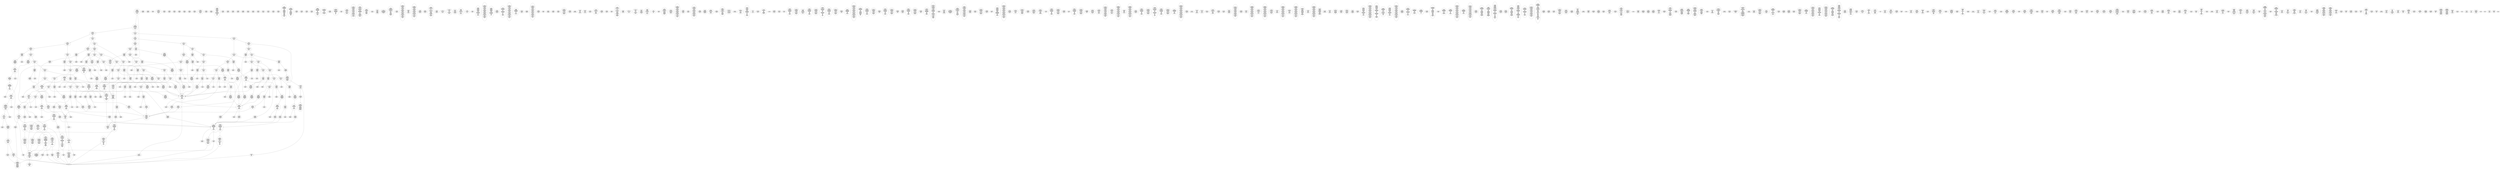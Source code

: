 /* Generated by GvGen v.1.0 (https://www.github.com/stricaud/gvgen) */

digraph G {
compound=true;
   node1 [label="[anywhere]"];
   node2 [label="# 0x0
PUSHX Data
PUSHX Data
MSTORE
PUSHX LogicData
CALLDATASIZE
LT
PUSHX Data
JUMPI
"];
   node3 [label="# 0xd
PUSHX Data
CALLDATALOAD
PUSHX BitData
SHR
PUSHX LogicData
GT
PUSHX Data
JUMPI
"];
   node4 [label="# 0x1e
PUSHX LogicData
GT
PUSHX Data
JUMPI
"];
   node5 [label="# 0x29
PUSHX LogicData
GT
PUSHX Data
JUMPI
"];
   node6 [label="# 0x34
PUSHX LogicData
GT
PUSHX Data
JUMPI
"];
   node7 [label="# 0x3f
PUSHX LogicData
EQ
PUSHX Data
JUMPI
"];
   node8 [label="# 0x4a
PUSHX LogicData
EQ
PUSHX Data
JUMPI
"];
   node9 [label="# 0x55
PUSHX LogicData
EQ
PUSHX Data
JUMPI
"];
   node10 [label="# 0x60
PUSHX LogicData
EQ
PUSHX Data
JUMPI
"];
   node11 [label="# 0x6b
PUSHX Data
REVERT
"];
   node12 [label="# 0x6f
JUMPDEST
PUSHX LogicData
EQ
PUSHX Data
JUMPI
"];
   node13 [label="# 0x7b
PUSHX LogicData
EQ
PUSHX Data
JUMPI
"];
   node14 [label="# 0x86
PUSHX LogicData
EQ
PUSHX Data
JUMPI
"];
   node15 [label="# 0x91
PUSHX Data
REVERT
"];
   node16 [label="# 0x95
JUMPDEST
PUSHX LogicData
EQ
PUSHX Data
JUMPI
"];
   node17 [label="# 0xa1
PUSHX LogicData
EQ
PUSHX Data
JUMPI
"];
   node18 [label="# 0xac
PUSHX LogicData
EQ
PUSHX Data
JUMPI
"];
   node19 [label="# 0xb7
PUSHX LogicData
EQ
PUSHX Data
JUMPI
"];
   node20 [label="# 0xc2
PUSHX LogicData
EQ
PUSHX Data
JUMPI
"];
   node21 [label="# 0xcd
PUSHX LogicData
EQ
PUSHX Data
JUMPI
"];
   node22 [label="# 0xd8
PUSHX Data
REVERT
"];
   node23 [label="# 0xdc
JUMPDEST
PUSHX LogicData
GT
PUSHX Data
JUMPI
"];
   node24 [label="# 0xe8
PUSHX LogicData
GT
PUSHX Data
JUMPI
"];
   node25 [label="# 0xf3
PUSHX LogicData
EQ
PUSHX Data
JUMPI
"];
   node26 [label="# 0xfe
PUSHX LogicData
EQ
PUSHX Data
JUMPI
"];
   node27 [label="# 0x109
PUSHX LogicData
EQ
PUSHX Data
JUMPI
"];
   node28 [label="# 0x114
PUSHX LogicData
EQ
PUSHX Data
JUMPI
"];
   node29 [label="# 0x11f
PUSHX Data
REVERT
"];
   node30 [label="# 0x123
JUMPDEST
PUSHX LogicData
EQ
PUSHX Data
JUMPI
"];
   node31 [label="# 0x12f
PUSHX LogicData
EQ
PUSHX Data
JUMPI
"];
   node32 [label="# 0x13a
PUSHX LogicData
EQ
PUSHX Data
JUMPI
"];
   node33 [label="# 0x145
PUSHX Data
REVERT
"];
   node34 [label="# 0x149
JUMPDEST
PUSHX LogicData
EQ
PUSHX Data
JUMPI
"];
   node35 [label="# 0x155
PUSHX LogicData
EQ
PUSHX Data
JUMPI
"];
   node36 [label="# 0x160
PUSHX LogicData
EQ
PUSHX Data
JUMPI
"];
   node37 [label="# 0x16b
PUSHX LogicData
EQ
PUSHX Data
JUMPI
"];
   node38 [label="# 0x176
PUSHX LogicData
EQ
PUSHX Data
JUMPI
"];
   node39 [label="# 0x181
PUSHX LogicData
EQ
PUSHX Data
JUMPI
"];
   node40 [label="# 0x18c
PUSHX Data
REVERT
"];
   node41 [label="# 0x190
JUMPDEST
PUSHX LogicData
GT
PUSHX Data
JUMPI
"];
   node42 [label="# 0x19c
PUSHX LogicData
GT
PUSHX Data
JUMPI
"];
   node43 [label="# 0x1a7
PUSHX LogicData
GT
PUSHX Data
JUMPI
"];
   node44 [label="# 0x1b2
PUSHX LogicData
EQ
PUSHX Data
JUMPI
"];
   node45 [label="# 0x1bd
PUSHX LogicData
EQ
PUSHX Data
JUMPI
"];
   node46 [label="# 0x1c8
PUSHX LogicData
EQ
PUSHX Data
JUMPI
"];
   node47 [label="# 0x1d3
PUSHX LogicData
EQ
PUSHX Data
JUMPI
"];
   node48 [label="# 0x1de
PUSHX Data
REVERT
"];
   node49 [label="# 0x1e2
JUMPDEST
PUSHX LogicData
EQ
PUSHX Data
JUMPI
"];
   node50 [label="# 0x1ee
PUSHX LogicData
EQ
PUSHX Data
JUMPI
"];
   node51 [label="# 0x1f9
PUSHX LogicData
EQ
PUSHX Data
JUMPI
"];
   node52 [label="# 0x204
PUSHX Data
REVERT
"];
   node53 [label="# 0x208
JUMPDEST
PUSHX LogicData
EQ
PUSHX Data
JUMPI
"];
   node54 [label="# 0x214
PUSHX LogicData
EQ
PUSHX Data
JUMPI
"];
   node55 [label="# 0x21f
PUSHX LogicData
EQ
PUSHX Data
JUMPI
"];
   node56 [label="# 0x22a
PUSHX LogicData
EQ
PUSHX Data
JUMPI
"];
   node57 [label="# 0x235
PUSHX LogicData
EQ
PUSHX Data
JUMPI
"];
   node58 [label="# 0x240
PUSHX LogicData
EQ
PUSHX Data
JUMPI
"];
   node59 [label="# 0x24b
PUSHX Data
REVERT
"];
   node60 [label="# 0x24f
JUMPDEST
PUSHX LogicData
GT
PUSHX Data
JUMPI
"];
   node61 [label="# 0x25b
PUSHX LogicData
EQ
PUSHX Data
JUMPI
"];
   node62 [label="# 0x266
PUSHX LogicData
EQ
PUSHX Data
JUMPI
"];
   node63 [label="# 0x271
PUSHX LogicData
EQ
PUSHX Data
JUMPI
"];
   node64 [label="# 0x27c
PUSHX LogicData
EQ
PUSHX Data
JUMPI
"];
   node65 [label="# 0x287
PUSHX LogicData
EQ
PUSHX Data
JUMPI
"];
   node66 [label="# 0x292
PUSHX LogicData
EQ
PUSHX Data
JUMPI
"];
   node67 [label="# 0x29d
PUSHX Data
REVERT
"];
   node68 [label="# 0x2a1
JUMPDEST
PUSHX LogicData
EQ
PUSHX Data
JUMPI
"];
   node69 [label="# 0x2ad
PUSHX LogicData
EQ
PUSHX Data
JUMPI
"];
   node70 [label="# 0x2b8
PUSHX LogicData
EQ
PUSHX Data
JUMPI
"];
   node71 [label="# 0x2c3
PUSHX LogicData
EQ
PUSHX Data
JUMPI
"];
   node72 [label="# 0x2ce
PUSHX LogicData
EQ
PUSHX Data
JUMPI
"];
   node73 [label="# 0x2d9
PUSHX LogicData
EQ
PUSHX Data
JUMPI
"];
   node74 [label="# 0x2e4
JUMPDEST
PUSHX Data
REVERT
"];
   node75 [label="# 0x2e9
JUMPDEST
CALLVALUE
ISZERO
PUSHX Data
JUMPI
"];
   node76 [label="# 0x2f1
PUSHX Data
REVERT
"];
   node77 [label="# 0x2f5
JUMPDEST
PUSHX Data
PUSHX Data
CALLDATASIZE
PUSHX Data
PUSHX Data
JUMP
"];
   node78 [label="# 0x304
JUMPDEST
PUSHX Data
JUMP
"];
   node79 [label="# 0x309
JUMPDEST
PUSHX MemData
MLOAD
ISZERO
ISZERO
MSTORE
PUSHX ArithData
ADD
"];
   node80 [label="# 0x315
JUMPDEST
PUSHX MemData
MLOAD
SUB
RETURN
"];
   node81 [label="# 0x31e
JUMPDEST
PUSHX Data
PUSHX Data
CALLDATASIZE
PUSHX Data
PUSHX Data
JUMP
"];
   node82 [label="# 0x32c
JUMPDEST
PUSHX Data
JUMP
"];
   node83 [label="# 0x331
JUMPDEST
STOP
"];
   node84 [label="# 0x333
JUMPDEST
CALLVALUE
ISZERO
PUSHX Data
JUMPI
"];
   node85 [label="# 0x33b
PUSHX Data
REVERT
"];
   node86 [label="# 0x33f
JUMPDEST
PUSHX Data
PUSHX Data
JUMP
"];
   node87 [label="# 0x348
JUMPDEST
PUSHX MemData
MLOAD
PUSHX Data
PUSHX Data
JUMP
"];
   node88 [label="# 0x355
JUMPDEST
CALLVALUE
ISZERO
PUSHX Data
JUMPI
"];
   node89 [label="# 0x35d
PUSHX Data
REVERT
"];
   node90 [label="# 0x361
JUMPDEST
PUSHX Data
PUSHX Data
CALLDATASIZE
PUSHX Data
PUSHX Data
JUMP
"];
   node91 [label="# 0x370
JUMPDEST
PUSHX Data
JUMP
"];
   node92 [label="# 0x375
JUMPDEST
PUSHX MemData
MLOAD
PUSHX ArithData
PUSHX BitData
PUSHX BitData
SHL
SUB
AND
MSTORE
PUSHX ArithData
ADD
PUSHX Data
JUMP
"];
   node93 [label="# 0x38d
JUMPDEST
CALLVALUE
ISZERO
PUSHX Data
JUMPI
"];
   node94 [label="# 0x395
PUSHX Data
REVERT
"];
   node95 [label="# 0x399
JUMPDEST
PUSHX Data
PUSHX Data
CALLDATASIZE
PUSHX Data
PUSHX Data
JUMP
"];
   node96 [label="# 0x3a8
JUMPDEST
PUSHX Data
JUMP
"];
   node97 [label="# 0x3ad
JUMPDEST
CALLVALUE
ISZERO
PUSHX Data
JUMPI
"];
   node98 [label="# 0x3b5
PUSHX Data
REVERT
"];
   node99 [label="# 0x3b9
JUMPDEST
PUSHX Data
PUSHX StorData
SLOAD
JUMP
"];
   node100 [label="# 0x3c3
JUMPDEST
PUSHX MemData
MLOAD
MSTORE
PUSHX ArithData
ADD
PUSHX Data
JUMP
"];
   node101 [label="# 0x3d1
JUMPDEST
CALLVALUE
ISZERO
PUSHX Data
JUMPI
"];
   node102 [label="# 0x3d9
PUSHX Data
REVERT
"];
   node103 [label="# 0x3dd
JUMPDEST
PUSHX StorData
SLOAD
PUSHX Data
PUSHX ArithData
PUSHX BitData
PUSHX BitData
SHL
SUB
AND
JUMP
"];
   node104 [label="# 0x3f1
JUMPDEST
CALLVALUE
ISZERO
PUSHX Data
JUMPI
"];
   node105 [label="# 0x3f9
PUSHX Data
REVERT
"];
   node106 [label="# 0x3fd
JUMPDEST
PUSHX Data
PUSHX Data
CALLDATASIZE
PUSHX Data
PUSHX Data
JUMP
"];
   node107 [label="# 0x40c
JUMPDEST
PUSHX Data
JUMP
"];
   node108 [label="# 0x411
JUMPDEST
CALLVALUE
ISZERO
PUSHX Data
JUMPI
"];
   node109 [label="# 0x419
PUSHX Data
REVERT
"];
   node110 [label="# 0x41d
JUMPDEST
PUSHX StorData
SLOAD
PUSHX Data
PUSHX ArithData
PUSHX BitData
PUSHX BitData
SHL
SUB
AND
JUMP
"];
   node111 [label="# 0x431
JUMPDEST
CALLVALUE
ISZERO
PUSHX Data
JUMPI
"];
   node112 [label="# 0x439
PUSHX Data
REVERT
"];
   node113 [label="# 0x43d
JUMPDEST
PUSHX Data
PUSHX Data
CALLDATASIZE
PUSHX Data
PUSHX Data
JUMP
"];
   node114 [label="# 0x44c
JUMPDEST
PUSHX Data
JUMP
"];
   node115 [label="# 0x451
JUMPDEST
CALLVALUE
ISZERO
PUSHX Data
JUMPI
"];
   node116 [label="# 0x459
PUSHX Data
REVERT
"];
   node117 [label="# 0x45d
JUMPDEST
PUSHX Data
PUSHX StorData
SLOAD
JUMP
"];
   node118 [label="# 0x467
JUMPDEST
CALLVALUE
ISZERO
PUSHX Data
JUMPI
"];
   node119 [label="# 0x46f
PUSHX Data
REVERT
"];
   node120 [label="# 0x473
JUMPDEST
PUSHX Data
PUSHX Data
JUMP
"];
   node121 [label="# 0x47c
JUMPDEST
CALLVALUE
ISZERO
PUSHX Data
JUMPI
"];
   node122 [label="# 0x484
PUSHX Data
REVERT
"];
   node123 [label="# 0x488
JUMPDEST
PUSHX Data
PUSHX Data
JUMP
"];
   node124 [label="# 0x491
JUMPDEST
CALLVALUE
ISZERO
PUSHX Data
JUMPI
"];
   node125 [label="# 0x499
PUSHX Data
REVERT
"];
   node126 [label="# 0x49d
JUMPDEST
PUSHX Data
PUSHX Data
JUMP
"];
   node127 [label="# 0x4a6
JUMPDEST
CALLVALUE
ISZERO
PUSHX Data
JUMPI
"];
   node128 [label="# 0x4ae
PUSHX Data
REVERT
"];
   node129 [label="# 0x4b2
JUMPDEST
PUSHX Data
PUSHX Data
CALLDATASIZE
PUSHX Data
PUSHX Data
JUMP
"];
   node130 [label="# 0x4c1
JUMPDEST
PUSHX Data
JUMP
"];
   node131 [label="# 0x4c6
JUMPDEST
CALLVALUE
ISZERO
PUSHX Data
JUMPI
"];
   node132 [label="# 0x4ce
PUSHX Data
REVERT
"];
   node133 [label="# 0x4d2
JUMPDEST
PUSHX Data
PUSHX Data
CALLDATASIZE
PUSHX Data
PUSHX Data
JUMP
"];
   node134 [label="# 0x4e1
JUMPDEST
PUSHX Data
JUMP
"];
   node135 [label="# 0x4e6
JUMPDEST
CALLVALUE
ISZERO
PUSHX Data
JUMPI
"];
   node136 [label="# 0x4ee
PUSHX Data
REVERT
"];
   node137 [label="# 0x4f2
JUMPDEST
PUSHX Data
PUSHX Data
CALLDATASIZE
PUSHX Data
PUSHX Data
JUMP
"];
   node138 [label="# 0x501
JUMPDEST
PUSHX Data
JUMP
"];
   node139 [label="# 0x506
JUMPDEST
PUSHX MemData
MLOAD
PUSHX Data
PUSHX Data
JUMP
"];
   node140 [label="# 0x513
JUMPDEST
CALLVALUE
ISZERO
PUSHX Data
JUMPI
"];
   node141 [label="# 0x51b
PUSHX Data
REVERT
"];
   node142 [label="# 0x51f
JUMPDEST
PUSHX Data
PUSHX StorData
SLOAD
JUMP
"];
   node143 [label="# 0x529
JUMPDEST
CALLVALUE
ISZERO
PUSHX Data
JUMPI
"];
   node144 [label="# 0x531
PUSHX Data
REVERT
"];
   node145 [label="# 0x535
JUMPDEST
PUSHX StorData
SLOAD
PUSHX Data
PUSHX BitData
AND
JUMP
"];
   node146 [label="# 0x543
JUMPDEST
CALLVALUE
ISZERO
PUSHX Data
JUMPI
"];
   node147 [label="# 0x54b
PUSHX Data
REVERT
"];
   node148 [label="# 0x54f
JUMPDEST
PUSHX Data
PUSHX Data
CALLDATASIZE
PUSHX Data
PUSHX Data
JUMP
"];
   node149 [label="# 0x55e
JUMPDEST
PUSHX Data
JUMP
"];
   node150 [label="# 0x563
JUMPDEST
CALLVALUE
ISZERO
PUSHX Data
JUMPI
"];
   node151 [label="# 0x56b
PUSHX Data
REVERT
"];
   node152 [label="# 0x56f
JUMPDEST
PUSHX Data
PUSHX Data
CALLDATASIZE
PUSHX Data
PUSHX Data
JUMP
"];
   node153 [label="# 0x57e
JUMPDEST
PUSHX Data
JUMP
"];
   node154 [label="# 0x583
JUMPDEST
CALLVALUE
ISZERO
PUSHX Data
JUMPI
"];
   node155 [label="# 0x58b
PUSHX Data
REVERT
"];
   node156 [label="# 0x58f
JUMPDEST
PUSHX Data
PUSHX Data
CALLDATASIZE
PUSHX Data
PUSHX Data
JUMP
"];
   node157 [label="# 0x59e
JUMPDEST
PUSHX Data
MSTORE
PUSHX Data
PUSHX Data
MSTORE
PUSHX Data
SHA3
SLOAD
PUSHX ArithData
PUSHX BitData
PUSHX BitData
SHL
SUB
AND
JUMP
"];
   node158 [label="# 0x5b9
JUMPDEST
CALLVALUE
ISZERO
PUSHX Data
JUMPI
"];
   node159 [label="# 0x5c1
PUSHX Data
REVERT
"];
   node160 [label="# 0x5c5
JUMPDEST
PUSHX Data
PUSHX Data
CALLDATASIZE
PUSHX Data
PUSHX Data
JUMP
"];
   node161 [label="# 0x5d4
JUMPDEST
PUSHX Data
JUMP
"];
   node162 [label="# 0x5d9
JUMPDEST
CALLVALUE
ISZERO
PUSHX Data
JUMPI
"];
   node163 [label="# 0x5e1
PUSHX Data
REVERT
"];
   node164 [label="# 0x5e5
JUMPDEST
PUSHX Data
PUSHX Data
CALLDATASIZE
PUSHX Data
PUSHX Data
JUMP
"];
   node165 [label="# 0x5f4
JUMPDEST
PUSHX Data
JUMP
"];
   node166 [label="# 0x5f9
JUMPDEST
CALLVALUE
ISZERO
PUSHX Data
JUMPI
"];
   node167 [label="# 0x601
PUSHX Data
REVERT
"];
   node168 [label="# 0x605
JUMPDEST
PUSHX Data
PUSHX Data
JUMP
"];
   node169 [label="# 0x60e
JUMPDEST
CALLVALUE
ISZERO
PUSHX Data
JUMPI
"];
   node170 [label="# 0x616
PUSHX Data
REVERT
"];
   node171 [label="# 0x61a
JUMPDEST
PUSHX Data
PUSHX Data
CALLDATASIZE
PUSHX Data
PUSHX Data
JUMP
"];
   node172 [label="# 0x629
JUMPDEST
PUSHX Data
JUMP
"];
   node173 [label="# 0x62e
JUMPDEST
CALLVALUE
ISZERO
PUSHX Data
JUMPI
"];
   node174 [label="# 0x636
PUSHX Data
REVERT
"];
   node175 [label="# 0x63a
JUMPDEST
PUSHX StorData
SLOAD
PUSHX Data
PUSHX Data
DIV
PUSHX BitData
AND
JUMP
"];
   node176 [label="# 0x64d
JUMPDEST
CALLVALUE
ISZERO
PUSHX Data
JUMPI
"];
   node177 [label="# 0x655
PUSHX Data
REVERT
"];
   node178 [label="# 0x659
JUMPDEST
PUSHX Data
PUSHX Data
CALLDATASIZE
PUSHX Data
PUSHX Data
JUMP
"];
   node179 [label="# 0x668
JUMPDEST
PUSHX Data
JUMP
"];
   node180 [label="# 0x66d
JUMPDEST
CALLVALUE
ISZERO
PUSHX Data
JUMPI
"];
   node181 [label="# 0x675
PUSHX Data
REVERT
"];
   node182 [label="# 0x679
JUMPDEST
PUSHX StorData
SLOAD
PUSHX ArithData
PUSHX BitData
PUSHX BitData
SHL
SUB
AND
PUSHX Data
JUMP
"];
   node183 [label="# 0x68b
JUMPDEST
CALLVALUE
ISZERO
PUSHX Data
JUMPI
"];
   node184 [label="# 0x693
PUSHX Data
REVERT
"];
   node185 [label="# 0x697
JUMPDEST
PUSHX StorData
SLOAD
PUSHX Data
PUSHX Data
DIV
PUSHX BitData
AND
JUMP
"];
   node186 [label="# 0x6ab
JUMPDEST
CALLVALUE
ISZERO
PUSHX Data
JUMPI
"];
   node187 [label="# 0x6b3
PUSHX Data
REVERT
"];
   node188 [label="# 0x6b7
JUMPDEST
PUSHX Data
PUSHX Data
JUMP
"];
   node189 [label="# 0x6c0
JUMPDEST
CALLVALUE
ISZERO
PUSHX Data
JUMPI
"];
   node190 [label="# 0x6c8
PUSHX Data
REVERT
"];
   node191 [label="# 0x6cc
JUMPDEST
PUSHX Data
PUSHX Data
CALLDATASIZE
PUSHX Data
PUSHX Data
JUMP
"];
   node192 [label="# 0x6db
JUMPDEST
PUSHX Data
JUMP
"];
   node193 [label="# 0x6e0
JUMPDEST
CALLVALUE
ISZERO
PUSHX Data
JUMPI
"];
   node194 [label="# 0x6e8
PUSHX Data
REVERT
"];
   node195 [label="# 0x6ec
JUMPDEST
PUSHX Data
PUSHX Data
JUMP
"];
   node196 [label="# 0x6f5
JUMPDEST
CALLVALUE
ISZERO
PUSHX Data
JUMPI
"];
   node197 [label="# 0x6fd
PUSHX Data
REVERT
"];
   node198 [label="# 0x701
JUMPDEST
PUSHX Data
PUSHX Data
CALLDATASIZE
PUSHX Data
PUSHX Data
JUMP
"];
   node199 [label="# 0x710
JUMPDEST
PUSHX Data
JUMP
"];
   node200 [label="# 0x715
JUMPDEST
CALLVALUE
ISZERO
PUSHX Data
JUMPI
"];
   node201 [label="# 0x71d
PUSHX Data
REVERT
"];
   node202 [label="# 0x721
JUMPDEST
PUSHX Data
PUSHX Data
CALLDATASIZE
PUSHX Data
PUSHX Data
JUMP
"];
   node203 [label="# 0x730
JUMPDEST
PUSHX Data
JUMP
"];
   node204 [label="# 0x735
JUMPDEST
CALLVALUE
ISZERO
PUSHX Data
JUMPI
"];
   node205 [label="# 0x73d
PUSHX Data
REVERT
"];
   node206 [label="# 0x741
JUMPDEST
PUSHX Data
PUSHX Data
CALLDATASIZE
PUSHX Data
PUSHX Data
JUMP
"];
   node207 [label="# 0x750
JUMPDEST
PUSHX Data
JUMP
"];
   node208 [label="# 0x755
JUMPDEST
CALLVALUE
ISZERO
PUSHX Data
JUMPI
"];
   node209 [label="# 0x75d
PUSHX Data
REVERT
"];
   node210 [label="# 0x761
JUMPDEST
PUSHX Data
PUSHX Data
CALLDATASIZE
PUSHX Data
PUSHX Data
JUMP
"];
   node211 [label="# 0x770
JUMPDEST
PUSHX Data
JUMP
"];
   node212 [label="# 0x775
JUMPDEST
CALLVALUE
ISZERO
PUSHX Data
JUMPI
"];
   node213 [label="# 0x77d
PUSHX Data
REVERT
"];
   node214 [label="# 0x781
JUMPDEST
PUSHX Data
PUSHX Data
CALLDATASIZE
PUSHX Data
PUSHX Data
JUMP
"];
   node215 [label="# 0x790
JUMPDEST
PUSHX Data
JUMP
"];
   node216 [label="# 0x795
JUMPDEST
CALLVALUE
ISZERO
PUSHX Data
JUMPI
"];
   node217 [label="# 0x79d
PUSHX Data
REVERT
"];
   node218 [label="# 0x7a1
JUMPDEST
PUSHX Data
PUSHX Data
JUMP
"];
   node219 [label="# 0x7aa
JUMPDEST
CALLVALUE
ISZERO
PUSHX Data
JUMPI
"];
   node220 [label="# 0x7b2
PUSHX Data
REVERT
"];
   node221 [label="# 0x7b6
JUMPDEST
PUSHX Data
PUSHX StorData
SLOAD
JUMP
"];
   node222 [label="# 0x7c0
JUMPDEST
CALLVALUE
ISZERO
PUSHX Data
JUMPI
"];
   node223 [label="# 0x7c8
PUSHX Data
REVERT
"];
   node224 [label="# 0x7cc
JUMPDEST
PUSHX Data
PUSHX Data
JUMP
"];
   node225 [label="# 0x7d5
JUMPDEST
CALLVALUE
ISZERO
PUSHX Data
JUMPI
"];
   node226 [label="# 0x7dd
PUSHX Data
REVERT
"];
   node227 [label="# 0x7e1
JUMPDEST
PUSHX Data
PUSHX Data
CALLDATASIZE
PUSHX Data
PUSHX Data
JUMP
"];
   node228 [label="# 0x7f0
JUMPDEST
PUSHX Data
JUMP
"];
   node229 [label="# 0x7f5
JUMPDEST
CALLVALUE
ISZERO
PUSHX Data
JUMPI
"];
   node230 [label="# 0x7fd
PUSHX Data
REVERT
"];
   node231 [label="# 0x801
JUMPDEST
PUSHX Data
PUSHX Data
CALLDATASIZE
PUSHX Data
PUSHX Data
JUMP
"];
   node232 [label="# 0x810
JUMPDEST
PUSHX Data
JUMP
"];
   node233 [label="# 0x815
JUMPDEST
CALLVALUE
ISZERO
PUSHX Data
JUMPI
"];
   node234 [label="# 0x81d
PUSHX Data
REVERT
"];
   node235 [label="# 0x821
JUMPDEST
PUSHX Data
PUSHX Data
CALLDATASIZE
PUSHX Data
PUSHX Data
JUMP
"];
   node236 [label="# 0x830
JUMPDEST
PUSHX ArithData
PUSHX BitData
PUSHX BitData
SHL
SUB
AND
PUSHX Data
MSTORE
PUSHX Data
PUSHX Data
MSTORE
PUSHX Data
SHA3
AND
MSTORE
MSTORE
SHA3
SLOAD
PUSHX BitData
AND
JUMP
"];
   node237 [label="# 0x85e
JUMPDEST
CALLVALUE
ISZERO
PUSHX Data
JUMPI
"];
   node238 [label="# 0x866
PUSHX Data
REVERT
"];
   node239 [label="# 0x86a
JUMPDEST
PUSHX Data
PUSHX Data
CALLDATASIZE
PUSHX Data
PUSHX Data
JUMP
"];
   node240 [label="# 0x879
JUMPDEST
PUSHX ArithData
PUSHX BitData
PUSHX BitData
SHL
SUB
AND
PUSHX Data
MSTORE
PUSHX Data
PUSHX Data
MSTORE
PUSHX Data
SHA3
SLOAD
JUMP
"];
   node241 [label="# 0x894
JUMPDEST
CALLVALUE
ISZERO
PUSHX Data
JUMPI
"];
   node242 [label="# 0x89c
PUSHX Data
REVERT
"];
   node243 [label="# 0x8a0
JUMPDEST
PUSHX Data
PUSHX StorData
SLOAD
JUMP
"];
   node244 [label="# 0x8aa
JUMPDEST
PUSHX Data
PUSHX Data
CALLDATASIZE
PUSHX Data
PUSHX Data
JUMP
"];
   node245 [label="# 0x8b8
JUMPDEST
PUSHX Data
JUMP
"];
   node246 [label="# 0x8bd
JUMPDEST
CALLVALUE
ISZERO
PUSHX Data
JUMPI
"];
   node247 [label="# 0x8c5
PUSHX Data
REVERT
"];
   node248 [label="# 0x8c9
JUMPDEST
PUSHX Data
PUSHX Data
CALLDATASIZE
PUSHX Data
PUSHX Data
JUMP
"];
   node249 [label="# 0x8d8
JUMPDEST
PUSHX Data
JUMP
"];
   node250 [label="# 0x8dd
JUMPDEST
CALLVALUE
ISZERO
PUSHX Data
JUMPI
"];
   node251 [label="# 0x8e5
PUSHX Data
REVERT
"];
   node252 [label="# 0x8e9
JUMPDEST
PUSHX Data
PUSHX Data
CALLDATASIZE
PUSHX Data
PUSHX Data
JUMP
"];
   node253 [label="# 0x8f8
JUMPDEST
PUSHX Data
JUMP
"];
   node254 [label="# 0x8fd
JUMPDEST
CALLVALUE
ISZERO
PUSHX Data
JUMPI
"];
   node255 [label="# 0x905
PUSHX Data
REVERT
"];
   node256 [label="# 0x909
JUMPDEST
PUSHX Data
PUSHX Data
CALLDATASIZE
PUSHX Data
PUSHX Data
JUMP
"];
   node257 [label="# 0x918
JUMPDEST
PUSHX Data
JUMP
"];
   node258 [label="# 0x91d
JUMPDEST
CALLVALUE
ISZERO
PUSHX Data
JUMPI
"];
   node259 [label="# 0x925
PUSHX Data
REVERT
"];
   node260 [label="# 0x929
JUMPDEST
PUSHX Data
PUSHX StorData
SLOAD
JUMP
"];
   node261 [label="# 0x933
JUMPDEST
PUSHX Data
PUSHX ArithData
PUSHX BitData
PUSHX BitData
SHL
SUB
NOT
AND
PUSHX BitData
PUSHX BitData
SHL
EQ
PUSHX Data
JUMPI
"];
   node262 [label="# 0x94f
PUSHX ArithData
PUSHX BitData
PUSHX BitData
SHL
SUB
NOT
AND
PUSHX BitData
PUSHX BitData
SHL
EQ
"];
   node263 [label="# 0x964
JUMPDEST
PUSHX Data
JUMPI
"];
   node264 [label="# 0x96a
PUSHX BitData
PUSHX BitData
SHL
PUSHX ArithData
PUSHX BitData
PUSHX BitData
SHL
SUB
NOT
AND
EQ
"];
   node265 [label="# 0x97f
JUMPDEST
JUMP
"];
   node266 [label="# 0x985
JUMPDEST
PUSHX StorData
SLOAD
PUSHX Data
DIV
PUSHX BitData
AND
PUSHX Data
JUMPI
"];
   node267 [label="# 0x995
PUSHX MemData
MLOAD
PUSHX BitData
PUSHX BitData
SHL
MSTORE
PUSHX Data
PUSHX ArithData
ADD
MSTORE
PUSHX Data
PUSHX ArithData
ADD
MSTORE
PUSHX BitData
PUSHX BitData
SHL
PUSHX ArithData
ADD
MSTORE
PUSHX ArithData
ADD
"];
   node268 [label="# 0x9ce
JUMPDEST
PUSHX MemData
MLOAD
SUB
REVERT
"];
   node269 [label="# 0x9d7
JUMPDEST
PUSHX StorData
SLOAD
PUSHX MemData
MLOAD
PUSHX BitData
PUSHX BitData
SHL
MSTORE
PUSHX ArithData
PUSHX BitData
PUSHX BitData
SHL
SUB
AND
PUSHX Data
PUSHX Data
CALLER
PUSHX ArithData
ADD
PUSHX Data
JUMP
"];
   node270 [label="# 0xa09
JUMPDEST
PUSHX Data
PUSHX MemData
MLOAD
SUB
EXTCODESIZE
ISZERO
ISZERO
PUSHX Data
JUMPI
"];
   node271 [label="# 0xa1d
PUSHX Data
REVERT
"];
   node272 [label="# 0xa21
JUMPDEST
GAS
STATICCALL
ISZERO
ISZERO
PUSHX Data
JUMPI
"];
   node273 [label="# 0xa2c
RETURNDATASIZE
PUSHX Data
RETURNDATACOPY
RETURNDATASIZE
PUSHX Data
REVERT
"];
   node274 [label="# 0xa35
JUMPDEST
PUSHX MemData
MLOAD
RETURNDATASIZE
PUSHX BitData
NOT
PUSHX ArithData
ADD
AND
ADD
PUSHX Data
MSTORE
ADD
PUSHX Data
PUSHX Data
JUMP
"];
   node275 [label="# 0xa59
JUMPDEST
PUSHX Data
JUMPI
"];
   node276 [label="# 0xa5e
PUSHX MemData
MLOAD
PUSHX BitData
PUSHX BitData
SHL
MSTORE
PUSHX Data
PUSHX ArithData
ADD
MSTORE
PUSHX Data
PUSHX ArithData
ADD
MSTORE
PUSHX Data
PUSHX ArithData
ADD
MSTORE
PUSHX BitData
PUSHX BitData
SHL
PUSHX ArithData
ADD
MSTORE
PUSHX ArithData
ADD
PUSHX Data
JUMP
"];
   node277 [label="# 0xab6
JUMPDEST
ORIGIN
CALLER
EQ
PUSHX Data
JUMPI
"];
   node278 [label="# 0xabe
PUSHX MemData
MLOAD
PUSHX BitData
PUSHX BitData
SHL
MSTORE
PUSHX Data
PUSHX ArithData
ADD
MSTORE
PUSHX Data
PUSHX ArithData
ADD
MSTORE
PUSHX BitData
PUSHX BitData
SHL
PUSHX ArithData
ADD
MSTORE
PUSHX ArithData
ADD
PUSHX Data
JUMP
"];
   node279 [label="# 0xafd
JUMPDEST
PUSHX Data
CALLVALUE
PUSHX Data
JUMP
"];
   node280 [label="# 0xb07
JUMPDEST
PUSHX Data
PUSHX Data
JUMP
"];
   node281 [label="# 0xb10
JUMPDEST
JUMP
"];
   node282 [label="# 0xb14
JUMPDEST
PUSHX Data
PUSHX StorData
SLOAD
PUSHX Data
PUSHX Data
JUMP
"];
   node283 [label="# 0xb23
JUMPDEST
PUSHX ArithData
ADD
PUSHX ArithData
DIV
MUL
PUSHX ArithData
ADD
PUSHX MemData
MLOAD
ADD
PUSHX Data
MSTORE
MSTORE
PUSHX ArithData
ADD
SLOAD
PUSHX Data
PUSHX Data
JUMP
"];
   node284 [label="# 0xb4f
JUMPDEST
ISZERO
PUSHX Data
JUMPI
"];
   node285 [label="# 0xb56
PUSHX LogicData
LT
PUSHX Data
JUMPI
"];
   node286 [label="# 0xb5e
PUSHX ArithData
SLOAD
DIV
MUL
MSTORE
PUSHX ArithData
ADD
PUSHX Data
JUMP
"];
   node287 [label="# 0xb71
JUMPDEST
ADD
PUSHX Data
MSTORE
PUSHX Data
PUSHX Data
SHA3
"];
   node288 [label="# 0xb7f
JUMPDEST
SLOAD
MSTORE
PUSHX ArithData
ADD
PUSHX ArithData
ADD
GT
PUSHX Data
JUMPI
"];
   node289 [label="# 0xb93
SUB
PUSHX BitData
AND
ADD
"];
   node290 [label="# 0xb9c
JUMPDEST
JUMP
"];
   node291 [label="# 0xba6
JUMPDEST
PUSHX Data
MSTORE
PUSHX Data
PUSHX Data
MSTORE
PUSHX Data
SHA3
SLOAD
PUSHX ArithData
PUSHX BitData
PUSHX BitData
SHL
SUB
AND
PUSHX Data
JUMPI
"];
   node292 [label="# 0xbc3
PUSHX MemData
MLOAD
PUSHX BitData
PUSHX BitData
SHL
MSTORE
PUSHX Data
PUSHX ArithData
ADD
MSTORE
PUSHX Data
PUSHX ArithData
ADD
MSTORE
PUSHX Data
PUSHX ArithData
ADD
MSTORE
PUSHX BitData
PUSHX BitData
SHL
PUSHX ArithData
ADD
MSTORE
PUSHX ArithData
ADD
PUSHX Data
JUMP
"];
   node293 [label="# 0xc1f
JUMPDEST
PUSHX Data
MSTORE
PUSHX Data
PUSHX Data
MSTORE
PUSHX Data
SHA3
SLOAD
PUSHX ArithData
PUSHX BitData
PUSHX BitData
SHL
SUB
AND
JUMP
"];
   node294 [label="# 0xc3b
JUMPDEST
PUSHX Data
PUSHX Data
PUSHX Data
JUMP
"];
   node295 [label="# 0xc46
JUMPDEST
PUSHX ArithData
PUSHX BitData
PUSHX BitData
SHL
SUB
AND
PUSHX ArithData
PUSHX BitData
PUSHX BitData
SHL
SUB
AND
EQ
ISZERO
PUSHX Data
JUMPI
"];
   node296 [label="# 0xc63
PUSHX MemData
MLOAD
PUSHX BitData
PUSHX BitData
SHL
MSTORE
PUSHX Data
PUSHX ArithData
ADD
MSTORE
PUSHX Data
PUSHX ArithData
ADD
MSTORE
PUSHX Data
PUSHX ArithData
ADD
MSTORE
PUSHX BitData
PUSHX BitData
SHL
PUSHX ArithData
ADD
MSTORE
PUSHX ArithData
ADD
PUSHX Data
JUMP
"];
   node297 [label="# 0xcb4
JUMPDEST
CALLER
PUSHX ArithData
PUSHX BitData
PUSHX BitData
SHL
SUB
AND
EQ
PUSHX Data
JUMPI
"];
   node298 [label="# 0xcc6
PUSHX Data
CALLER
PUSHX Data
JUMP
"];
   node299 [label="# 0xcd0
JUMPDEST
PUSHX Data
JUMPI
"];
   node300 [label="# 0xcd5
PUSHX MemData
MLOAD
PUSHX BitData
PUSHX BitData
SHL
MSTORE
PUSHX Data
PUSHX ArithData
ADD
MSTORE
PUSHX Data
PUSHX ArithData
ADD
MSTORE
PUSHX Data
PUSHX ArithData
ADD
MSTORE
PUSHX Data
PUSHX ArithData
ADD
MSTORE
PUSHX ArithData
ADD
PUSHX Data
JUMP
"];
   node301 [label="# 0xd42
JUMPDEST
PUSHX Data
PUSHX Data
JUMP
"];
   node302 [label="# 0xd4c
JUMPDEST
JUMP
"];
   node303 [label="# 0xd51
JUMPDEST
PUSHX Data
CALLER
"];
   node304 [label="# 0xd56
JUMPDEST
PUSHX Data
JUMP
"];
   node305 [label="# 0xd5c
JUMPDEST
PUSHX Data
JUMPI
"];
   node306 [label="# 0xd61
PUSHX MemData
MLOAD
PUSHX BitData
PUSHX BitData
SHL
MSTORE
PUSHX ArithData
ADD
PUSHX Data
PUSHX Data
JUMP
"];
   node307 [label="# 0xd78
JUMPDEST
PUSHX Data
PUSHX Data
JUMP
"];
   node308 [label="# 0xd83
JUMPDEST
PUSHX Data
"];
   node309 [label="# 0xd86
JUMPDEST
MLOAD
LT
ISZERO
PUSHX Data
JUMPI
"];
   node310 [label="# 0xd90
PUSHX Data
MLOAD
LT
PUSHX Data
JUMPI
"];
   node311 [label="# 0xd9f
PUSHX Data
PUSHX Data
JUMP
"];
   node312 [label="# 0xda6
JUMPDEST
PUSHX ArithData
MUL
PUSHX ArithData
ADD
ADD
MLOAD
PUSHX Data
JUMP
"];
   node313 [label="# 0xdb4
JUMPDEST
PUSHX Data
PUSHX Data
JUMP
"];
   node314 [label="# 0xdbe
JUMPDEST
PUSHX Data
JUMP
"];
   node315 [label="# 0xdc6
JUMPDEST
JUMP
"];
   node316 [label="# 0xdcd
JUMPDEST
PUSHX StorData
SLOAD
PUSHX ArithData
PUSHX BitData
PUSHX BitData
SHL
SUB
AND
CALLER
EQ
PUSHX Data
JUMPI
"];
   node317 [label="# 0xde0
PUSHX MemData
MLOAD
PUSHX BitData
PUSHX BitData
SHL
MSTORE
PUSHX ArithData
ADD
PUSHX Data
PUSHX Data
JUMP
"];
   node318 [label="# 0xdf7
JUMPDEST
PUSHX StorData
SLOAD
PUSHX MemData
MLOAD
SELFBALANCE
PUSHX ArithData
PUSHX BitData
PUSHX BitData
SHL
SUB
AND
ISZERO
PUSHX ArithData
MUL
PUSHX Data
CALL
ISZERO
ISZERO
PUSHX Data
JUMPI
"];
   node319 [label="# 0xe28
RETURNDATASIZE
PUSHX Data
RETURNDATACOPY
RETURNDATASIZE
PUSHX Data
REVERT
"];
   node320 [label="# 0xe31
JUMPDEST
PUSHX StorData
SLOAD
PUSHX Data
PUSHX Data
JUMP
"];
   node321 [label="# 0xe3e
JUMPDEST
PUSHX ArithData
ADD
PUSHX ArithData
DIV
MUL
PUSHX ArithData
ADD
PUSHX MemData
MLOAD
ADD
PUSHX Data
MSTORE
MSTORE
PUSHX ArithData
ADD
SLOAD
PUSHX Data
PUSHX Data
JUMP
"];
   node322 [label="# 0xe6a
JUMPDEST
ISZERO
PUSHX Data
JUMPI
"];
   node323 [label="# 0xe71
PUSHX LogicData
LT
PUSHX Data
JUMPI
"];
   node324 [label="# 0xe79
PUSHX ArithData
SLOAD
DIV
MUL
MSTORE
PUSHX ArithData
ADD
PUSHX Data
JUMP
"];
   node325 [label="# 0xe8c
JUMPDEST
ADD
PUSHX Data
MSTORE
PUSHX Data
PUSHX Data
SHA3
"];
   node326 [label="# 0xe9a
JUMPDEST
SLOAD
MSTORE
PUSHX ArithData
ADD
PUSHX ArithData
ADD
GT
PUSHX Data
JUMPI
"];
   node327 [label="# 0xeae
SUB
PUSHX BitData
AND
ADD
"];
   node328 [label="# 0xeb7
JUMPDEST
JUMP
"];
   node329 [label="# 0xebf
JUMPDEST
PUSHX StorData
SLOAD
PUSHX ArithData
PUSHX BitData
PUSHX BitData
SHL
SUB
AND
CALLER
EQ
PUSHX Data
JUMPI
"];
   node330 [label="# 0xed2
PUSHX MemData
MLOAD
PUSHX BitData
PUSHX BitData
SHL
MSTORE
PUSHX ArithData
ADD
PUSHX Data
PUSHX Data
JUMP
"];
   node331 [label="# 0xee9
JUMPDEST
PUSHX StorData
SLOAD
PUSHX BitData
NOT
AND
PUSHX BitData
AND
ISZERO
OR
SSTORE
JUMP
"];
   node332 [label="# 0xefd
JUMPDEST
PUSHX Data
PUSHX MemData
MLOAD
PUSHX ArithData
ADD
PUSHX Data
MSTORE
PUSHX Data
MSTORE
PUSHX Data
JUMP
"];
   node333 [label="# 0xf18
JUMPDEST
PUSHX StorData
SLOAD
PUSHX BitData
AND
PUSHX Data
JUMPI
"];
   node334 [label="# 0xf23
PUSHX MemData
MLOAD
PUSHX BitData
PUSHX BitData
SHL
MSTORE
PUSHX Data
PUSHX ArithData
ADD
MSTORE
PUSHX Data
PUSHX ArithData
ADD
MSTORE
PUSHX BitData
PUSHX BitData
SHL
PUSHX ArithData
ADD
MSTORE
PUSHX ArithData
ADD
PUSHX Data
JUMP
"];
   node335 [label="# 0xf5c
JUMPDEST
PUSHX Data
CALLER
PUSHX Data
JUMP
"];
   node336 [label="# 0xf65
JUMPDEST
PUSHX Data
JUMPI
"];
   node337 [label="# 0xf6a
PUSHX MemData
MLOAD
PUSHX BitData
PUSHX BitData
SHL
MSTORE
PUSHX Data
PUSHX ArithData
ADD
MSTORE
PUSHX ArithData
ADD
MSTORE
PUSHX Data
PUSHX ArithData
ADD
MSTORE
PUSHX ArithData
ADD
PUSHX Data
JUMP
"];
   node338 [label="# 0xfb1
JUMPDEST
PUSHX Data
PUSHX Data
JUMP
"];
   node339 [label="# 0xfba
JUMPDEST
JUMP
"];
   node340 [label="# 0xfbd
JUMPDEST
PUSHX Data
PUSHX Data
PUSHX Data
PUSHX Data
JUMP
"];
   node341 [label="# 0xfca
JUMPDEST
PUSHX Data
PUSHX LogicData
GT
ISZERO
PUSHX Data
JUMPI
"];
   node342 [label="# 0xfe0
PUSHX Data
PUSHX Data
JUMP
"];
   node343 [label="# 0xfe7
JUMPDEST
PUSHX MemData
MLOAD
MSTORE
PUSHX ArithData
MUL
PUSHX ArithData
ADD
ADD
PUSHX Data
MSTORE
ISZERO
PUSHX Data
JUMPI
"];
   node344 [label="# 0x1001
PUSHX ArithData
ADD
PUSHX ArithData
MUL
CALLDATASIZE
CALLDATACOPY
ADD
"];
   node345 [label="# 0x1010
JUMPDEST
PUSHX Data
"];
   node346 [label="# 0x1017
JUMPDEST
PUSHX StorData
SLOAD
LT
ISZERO
PUSHX Data
JUMPI
"];
   node347 [label="# 0x1022
PUSHX Data
MSTORE
PUSHX Data
PUSHX Data
MSTORE
PUSHX Data
SHA3
SLOAD
PUSHX ArithData
PUSHX BitData
PUSHX BitData
SHL
SUB
AND
AND
EQ
ISZERO
PUSHX Data
JUMPI
"];
   node348 [label="# 0x1044
MLOAD
LT
PUSHX Data
JUMPI
"];
   node349 [label="# 0x104f
PUSHX Data
PUSHX Data
JUMP
"];
   node350 [label="# 0x1056
JUMPDEST
PUSHX ArithData
MUL
ADD
ADD
MSTORE
PUSHX Data
PUSHX Data
JUMP
"];
   node351 [label="# 0x106b
JUMPDEST
"];
   node352 [label="# 0x106f
JUMPDEST
PUSHX Data
PUSHX Data
JUMP
"];
   node353 [label="# 0x1079
JUMPDEST
PUSHX Data
JUMP
"];
   node354 [label="# 0x1081
JUMPDEST
JUMP
"];
   node355 [label="# 0x108b
JUMPDEST
PUSHX StorData
SLOAD
PUSHX ArithData
PUSHX BitData
PUSHX BitData
SHL
SUB
AND
CALLER
EQ
PUSHX Data
JUMPI
"];
   node356 [label="# 0x109e
PUSHX MemData
MLOAD
PUSHX BitData
PUSHX BitData
SHL
MSTORE
PUSHX ArithData
ADD
PUSHX Data
PUSHX Data
JUMP
"];
   node357 [label="# 0x10b5
JUMPDEST
MLOAD
PUSHX Data
PUSHX Data
PUSHX ArithData
ADD
PUSHX Data
JUMP
"];
   node358 [label="# 0x10c8
JUMPDEST
PUSHX StorData
SLOAD
PUSHX ArithData
PUSHX BitData
PUSHX BitData
SHL
SUB
AND
CALLER
EQ
PUSHX Data
JUMPI
"];
   node359 [label="# 0x10db
PUSHX MemData
MLOAD
PUSHX BitData
PUSHX BitData
SHL
MSTORE
PUSHX ArithData
ADD
PUSHX Data
PUSHX Data
JUMP
"];
   node360 [label="# 0x10f2
JUMPDEST
PUSHX StorData
SLOAD
PUSHX ArithData
PUSHX BitData
PUSHX BitData
SHL
SUB
NOT
AND
PUSHX ArithData
PUSHX BitData
PUSHX BitData
SHL
SUB
AND
OR
SSTORE
JUMP
"];
   node361 [label="# 0x1114
JUMPDEST
PUSHX StorData
SLOAD
PUSHX ArithData
PUSHX BitData
PUSHX BitData
SHL
SUB
AND
CALLER
EQ
PUSHX Data
JUMPI
"];
   node362 [label="# 0x1127
PUSHX MemData
MLOAD
PUSHX BitData
PUSHX BitData
SHL
MSTORE
PUSHX ArithData
ADD
PUSHX Data
PUSHX Data
JUMP
"];
   node363 [label="# 0x113e
JUMPDEST
PUSHX Data
SSTORE
JUMP
"];
   node364 [label="# 0x1143
JUMPDEST
PUSHX Data
PUSHX ArithData
PUSHX BitData
PUSHX BitData
SHL
SUB
AND
PUSHX Data
JUMPI
"];
   node365 [label="# 0x1154
PUSHX MemData
MLOAD
PUSHX BitData
PUSHX BitData
SHL
MSTORE
PUSHX Data
PUSHX ArithData
ADD
MSTORE
PUSHX Data
PUSHX ArithData
ADD
MSTORE
PUSHX Data
PUSHX ArithData
ADD
MSTORE
PUSHX BitData
PUSHX BitData
SHL
PUSHX ArithData
ADD
MSTORE
PUSHX ArithData
ADD
PUSHX Data
JUMP
"];
   node366 [label="# 0x11ae
JUMPDEST
PUSHX ArithData
PUSHX BitData
PUSHX BitData
SHL
SUB
AND
PUSHX Data
MSTORE
PUSHX Data
PUSHX Data
MSTORE
PUSHX Data
SHA3
SLOAD
JUMP
"];
   node367 [label="# 0x11ca
JUMPDEST
PUSHX StorData
SLOAD
PUSHX ArithData
PUSHX BitData
PUSHX BitData
SHL
SUB
AND
CALLER
EQ
PUSHX Data
JUMPI
"];
   node368 [label="# 0x11dd
PUSHX MemData
MLOAD
PUSHX BitData
PUSHX BitData
SHL
MSTORE
PUSHX ArithData
ADD
PUSHX Data
PUSHX Data
JUMP
"];
   node369 [label="# 0x11f4
JUMPDEST
PUSHX Data
PUSHX Data
PUSHX Data
JUMP
"];
   node370 [label="# 0x11fe
JUMPDEST
JUMP
"];
   node371 [label="# 0x1200
JUMPDEST
PUSHX StorData
SLOAD
PUSHX ArithData
PUSHX BitData
PUSHX BitData
SHL
SUB
AND
CALLER
EQ
PUSHX Data
JUMPI
"];
   node372 [label="# 0x1213
PUSHX MemData
MLOAD
PUSHX BitData
PUSHX BitData
SHL
MSTORE
PUSHX ArithData
ADD
PUSHX Data
PUSHX Data
JUMP
"];
   node373 [label="# 0x122a
JUMPDEST
PUSHX Data
SSTORE
JUMP
"];
   node374 [label="# 0x122f
JUMPDEST
PUSHX StorData
SLOAD
PUSHX ArithData
PUSHX BitData
PUSHX BitData
SHL
SUB
AND
CALLER
EQ
PUSHX Data
JUMPI
"];
   node375 [label="# 0x1242
PUSHX MemData
MLOAD
PUSHX BitData
PUSHX BitData
SHL
MSTORE
PUSHX ArithData
ADD
PUSHX Data
PUSHX Data
JUMP
"];
   node376 [label="# 0x1259
JUMPDEST
PUSHX Data
SSTORE
JUMP
"];
   node377 [label="# 0x125e
JUMPDEST
PUSHX Data
PUSHX StorData
SLOAD
PUSHX Data
PUSHX Data
JUMP
"];
   node378 [label="# 0x126d
JUMPDEST
PUSHX Data
CALLER
PUSHX Data
JUMP
"];
   node379 [label="# 0x1278
JUMPDEST
PUSHX StorData
SLOAD
PUSHX ArithData
PUSHX BitData
PUSHX BitData
SHL
SUB
AND
CALLER
EQ
PUSHX Data
JUMPI
"];
   node380 [label="# 0x128b
PUSHX MemData
MLOAD
PUSHX BitData
PUSHX BitData
SHL
MSTORE
PUSHX ArithData
ADD
PUSHX Data
PUSHX Data
JUMP
"];
   node381 [label="# 0x12a2
JUMPDEST
PUSHX StorData
SLOAD
PUSHX BitData
NOT
AND
PUSHX ArithData
DIV
PUSHX BitData
AND
ISZERO
MUL
OR
SSTORE
JUMP
"];
   node382 [label="# 0x12c1
JUMPDEST
PUSHX StorData
SLOAD
PUSHX ArithData
PUSHX BitData
PUSHX BitData
SHL
SUB
AND
CALLER
EQ
PUSHX Data
JUMPI
"];
   node383 [label="# 0x12d4
PUSHX MemData
MLOAD
PUSHX BitData
PUSHX BitData
SHL
MSTORE
PUSHX ArithData
ADD
PUSHX Data
PUSHX Data
JUMP
"];
   node384 [label="# 0x12eb
JUMPDEST
PUSHX Data
SSTORE
JUMP
"];
   node385 [label="# 0x12f0
JUMPDEST
PUSHX StorData
SLOAD
PUSHX Data
PUSHX ArithData
PUSHX BitData
PUSHX BitData
SHL
SUB
AND
ISZERO
PUSHX Data
JUMPI
"];
   node386 [label="# 0x1305
PUSHX StorData
SLOAD
PUSHX MemData
MLOAD
PUSHX BitData
PUSHX BitData
SHL
MSTORE
PUSHX ArithData
ADD
MSTORE
PUSHX ArithData
PUSHX BitData
PUSHX BitData
SHL
SUB
AND
PUSHX Data
PUSHX ArithData
ADD
PUSHX Data
PUSHX MemData
MLOAD
SUB
EXTCODESIZE
ISZERO
ISZERO
PUSHX Data
JUMPI
"];
   node387 [label="# 0x1344
PUSHX Data
REVERT
"];
   node388 [label="# 0x1348
JUMPDEST
GAS
STATICCALL
ISZERO
ISZERO
PUSHX Data
JUMPI
"];
   node389 [label="# 0x1353
RETURNDATASIZE
PUSHX Data
RETURNDATACOPY
RETURNDATASIZE
PUSHX Data
REVERT
"];
   node390 [label="# 0x135c
JUMPDEST
PUSHX MemData
MLOAD
RETURNDATASIZE
PUSHX BitData
NOT
PUSHX ArithData
ADD
AND
ADD
PUSHX Data
MSTORE
ADD
PUSHX Data
PUSHX Data
JUMP
"];
   node391 [label="# 0x1380
JUMPDEST
PUSHX MemData
MLOAD
PUSHX BitData
PUSHX BitData
SHL
MSTORE
PUSHX Data
PUSHX ArithData
ADD
MSTORE
PUSHX Data
PUSHX ArithData
ADD
MSTORE
PUSHX Data
PUSHX ArithData
ADD
MSTORE
PUSHX ArithData
ADD
PUSHX Data
JUMP
"];
   node392 [label="# 0x13c8
JUMPDEST
JUMP
"];
   node393 [label="# 0x13cd
JUMPDEST
PUSHX Data
CALLER
PUSHX Data
JUMP
"];
   node394 [label="# 0x13d7
JUMPDEST
PUSHX Data
JUMPI
"];
   node395 [label="# 0x13dc
PUSHX MemData
MLOAD
PUSHX BitData
PUSHX BitData
SHL
MSTORE
PUSHX ArithData
ADD
PUSHX Data
PUSHX Data
JUMP
"];
   node396 [label="# 0x13f3
JUMPDEST
PUSHX Data
PUSHX Data
JUMP
"];
   node397 [label="# 0x13ff
JUMPDEST
JUMP
"];
   node398 [label="# 0x1405
JUMPDEST
PUSHX Data
MSTORE
PUSHX Data
PUSHX Data
MSTORE
PUSHX Data
SHA3
SLOAD
PUSHX Data
PUSHX ArithData
PUSHX BitData
PUSHX BitData
SHL
SUB
AND
PUSHX Data
JUMPI
"];
   node399 [label="# 0x1425
PUSHX MemData
MLOAD
PUSHX BitData
PUSHX BitData
SHL
MSTORE
PUSHX Data
PUSHX ArithData
ADD
MSTORE
PUSHX Data
PUSHX ArithData
ADD
MSTORE
PUSHX Data
PUSHX ArithData
ADD
MSTORE
PUSHX BitData
PUSHX BitData
SHL
PUSHX ArithData
ADD
MSTORE
PUSHX ArithData
ADD
PUSHX Data
JUMP
"];
   node400 [label="# 0x1484
JUMPDEST
PUSHX Data
PUSHX Data
PUSHX Data
JUMP
"];
   node401 [label="# 0x148e
JUMPDEST
PUSHX LogicData
MLOAD
GT
PUSHX Data
JUMPI
"];
   node402 [label="# 0x149a
PUSHX MemData
MLOAD
PUSHX ArithData
ADD
PUSHX Data
MSTORE
PUSHX Data
MSTORE
PUSHX Data
JUMP
"];
   node403 [label="# 0x14ae
JUMPDEST
PUSHX Data
PUSHX Data
JUMP
"];
   node404 [label="# 0x14b8
JUMPDEST
PUSHX MemData
MLOAD
PUSHX ArithData
ADD
PUSHX Data
PUSHX Data
JUMP
"];
   node405 [label="# 0x14c9
JUMPDEST
PUSHX MemData
MLOAD
PUSHX ArithData
SUB
SUB
MSTORE
PUSHX Data
MSTORE
"];
   node406 [label="# 0x14d9
JUMPDEST
JUMP
"];
   node407 [label="# 0x14e0
JUMPDEST
PUSHX StorData
SLOAD
PUSHX ArithData
PUSHX BitData
PUSHX BitData
SHL
SUB
AND
CALLER
EQ
PUSHX Data
JUMPI
"];
   node408 [label="# 0x14f3
PUSHX MemData
MLOAD
PUSHX BitData
PUSHX BitData
SHL
MSTORE
PUSHX ArithData
ADD
PUSHX Data
PUSHX Data
JUMP
"];
   node409 [label="# 0x150a
JUMPDEST
PUSHX Data
PUSHX Data
JUMP
"];
   node410 [label="# 0x1513
JUMPDEST
PUSHX StorData
SLOAD
PUSHX ArithData
PUSHX BitData
PUSHX BitData
SHL
SUB
AND
CALLER
EQ
PUSHX Data
JUMPI
"];
   node411 [label="# 0x1526
PUSHX MemData
MLOAD
PUSHX BitData
PUSHX BitData
SHL
MSTORE
PUSHX ArithData
ADD
PUSHX Data
PUSHX Data
JUMP
"];
   node412 [label="# 0x153d
JUMPDEST
PUSHX StorData
SLOAD
PUSHX BitData
NOT
AND
PUSHX ArithData
DIV
PUSHX BitData
AND
ISZERO
MUL
OR
SSTORE
JUMP
"];
   node413 [label="# 0x155a
JUMPDEST
PUSHX Data
PUSHX StorData
SLOAD
PUSHX StorData
SLOAD
PUSHX Data
PUSHX Data
JUMP
"];
   node414 [label="# 0x156c
JUMPDEST
JUMP
"];
   node415 [label="# 0x1571
JUMPDEST
PUSHX StorData
SLOAD
PUSHX ArithData
PUSHX BitData
PUSHX BitData
SHL
SUB
AND
CALLER
EQ
PUSHX Data
JUMPI
"];
   node416 [label="# 0x1584
PUSHX MemData
MLOAD
PUSHX BitData
PUSHX BitData
SHL
MSTORE
PUSHX ArithData
ADD
PUSHX Data
PUSHX Data
JUMP
"];
   node417 [label="# 0x159b
JUMPDEST
PUSHX Data
SSTORE
JUMP
"];
   node418 [label="# 0x15a0
JUMPDEST
PUSHX Data
PUSHX StorData
SLOAD
PUSHX Data
PUSHX Data
JUMP
"];
   node419 [label="# 0x15b0
JUMPDEST
PUSHX StorData
SLOAD
TIMESTAMP
LT
ISZERO
PUSHX Data
JUMPI
"];
   node420 [label="# 0x15bb
PUSHX MemData
MLOAD
PUSHX BitData
PUSHX BitData
SHL
MSTORE
PUSHX Data
PUSHX ArithData
ADD
MSTORE
PUSHX Data
PUSHX ArithData
ADD
MSTORE
PUSHX Data
PUSHX ArithData
ADD
MSTORE
PUSHX ArithData
ADD
PUSHX Data
JUMP
"];
   node421 [label="# 0x1602
JUMPDEST
PUSHX StorData
SLOAD
PUSHX Data
DIV
PUSHX BitData
AND
PUSHX Data
JUMPI
"];
   node422 [label="# 0x1613
PUSHX MemData
MLOAD
PUSHX BitData
PUSHX BitData
SHL
MSTORE
PUSHX Data
PUSHX ArithData
ADD
MSTORE
PUSHX Data
PUSHX ArithData
ADD
MSTORE
PUSHX BitData
PUSHX BitData
SHL
PUSHX ArithData
ADD
MSTORE
PUSHX ArithData
ADD
PUSHX Data
JUMP
"];
   node423 [label="# 0x1650
JUMPDEST
ORIGIN
CALLER
EQ
PUSHX Data
JUMPI
"];
   node424 [label="# 0x1658
PUSHX MemData
MLOAD
PUSHX BitData
PUSHX BitData
SHL
MSTORE
PUSHX Data
PUSHX ArithData
ADD
MSTORE
PUSHX Data
PUSHX ArithData
ADD
MSTORE
PUSHX BitData
PUSHX BitData
SHL
PUSHX ArithData
ADD
MSTORE
PUSHX ArithData
ADD
PUSHX Data
JUMP
"];
   node425 [label="# 0x1697
JUMPDEST
PUSHX Data
CALLVALUE
PUSHX Data
JUMP
"];
   node426 [label="# 0x16a1
JUMPDEST
PUSHX StorData
SLOAD
PUSHX ArithData
PUSHX BitData
PUSHX BitData
SHL
SUB
AND
CALLER
EQ
PUSHX Data
JUMPI
"];
   node427 [label="# 0x16b4
PUSHX MemData
MLOAD
PUSHX BitData
PUSHX BitData
SHL
MSTORE
PUSHX ArithData
ADD
PUSHX Data
PUSHX Data
JUMP
"];
   node428 [label="# 0x16cb
JUMPDEST
PUSHX StorData
SLOAD
PUSHX ArithData
PUSHX BitData
PUSHX BitData
SHL
SUB
NOT
AND
PUSHX ArithData
PUSHX BitData
PUSHX BitData
SHL
SUB
AND
OR
SSTORE
JUMP
"];
   node429 [label="# 0x16ed
JUMPDEST
PUSHX StorData
SLOAD
PUSHX ArithData
PUSHX BitData
PUSHX BitData
SHL
SUB
AND
CALLER
EQ
PUSHX Data
JUMPI
"];
   node430 [label="# 0x1700
PUSHX MemData
MLOAD
PUSHX BitData
PUSHX BitData
SHL
MSTORE
PUSHX ArithData
ADD
PUSHX Data
PUSHX Data
JUMP
"];
   node431 [label="# 0x1717
JUMPDEST
PUSHX ArithData
PUSHX BitData
PUSHX BitData
SHL
SUB
AND
PUSHX Data
JUMPI
"];
   node432 [label="# 0x1726
PUSHX MemData
MLOAD
PUSHX BitData
PUSHX BitData
SHL
MSTORE
PUSHX Data
PUSHX ArithData
ADD
MSTORE
PUSHX Data
PUSHX ArithData
ADD
MSTORE
PUSHX Data
PUSHX ArithData
ADD
MSTORE
PUSHX BitData
PUSHX BitData
SHL
PUSHX ArithData
ADD
MSTORE
PUSHX ArithData
ADD
PUSHX Data
JUMP
"];
   node433 [label="# 0x177c
JUMPDEST
PUSHX Data
PUSHX Data
JUMP
"];
   node434 [label="# 0x1785
JUMPDEST
PUSHX Data
"];
   node435 [label="# 0x1788
JUMPDEST
MLOAD
LT
ISZERO
PUSHX Data
JUMPI
"];
   node436 [label="# 0x1792
PUSHX Data
MLOAD
LT
PUSHX Data
JUMPI
"];
   node437 [label="# 0x17a1
PUSHX Data
PUSHX Data
JUMP
"];
   node438 [label="# 0x17a8
JUMPDEST
PUSHX ArithData
MUL
PUSHX ArithData
ADD
ADD
MLOAD
PUSHX Data
JUMP
"];
   node439 [label="# 0x17b5
JUMPDEST
PUSHX Data
PUSHX Data
JUMP
"];
   node440 [label="# 0x17bf
JUMPDEST
PUSHX Data
JUMP
"];
   node441 [label="# 0x17c7
JUMPDEST
CALLER
EXTCODESIZE
ISZERO
PUSHX Data
JUMPI
"];
   node442 [label="# 0x17cf
PUSHX MemData
MLOAD
PUSHX BitData
PUSHX BitData
SHL
MSTORE
PUSHX Data
PUSHX ArithData
ADD
MSTORE
PUSHX Data
PUSHX ArithData
ADD
MSTORE
PUSHX Data
PUSHX ArithData
ADD
MSTORE
PUSHX ArithData
ADD
PUSHX Data
JUMP
"];
   node443 [label="# 0x1816
JUMPDEST
PUSHX Data
PUSHX Data
JUMP
"];
   node444 [label="# 0x181f
JUMPDEST
EQ
PUSHX Data
JUMPI
"];
   node445 [label="# 0x1826
PUSHX MemData
MLOAD
PUSHX BitData
PUSHX BitData
SHL
MSTORE
PUSHX Data
PUSHX ArithData
ADD
MSTORE
PUSHX Data
PUSHX ArithData
ADD
MSTORE
PUSHX BitData
PUSHX BitData
SHL
PUSHX ArithData
ADD
MSTORE
PUSHX ArithData
ADD
PUSHX Data
JUMP
"];
   node446 [label="# 0x185b
JUMPDEST
PUSHX StorData
SLOAD
PUSHX StorData
SLOAD
LT
PUSHX Data
JUMPI
"];
   node447 [label="# 0x1867
PUSHX MemData
MLOAD
PUSHX BitData
PUSHX BitData
SHL
MSTORE
PUSHX Data
PUSHX ArithData
ADD
MSTORE
PUSHX Data
PUSHX ArithData
ADD
MSTORE
PUSHX BitData
PUSHX BitData
SHL
PUSHX ArithData
ADD
MSTORE
PUSHX ArithData
ADD
PUSHX Data
JUMP
"];
   node448 [label="# 0x1899
JUMPDEST
PUSHX StorData
SLOAD
PUSHX StorData
SLOAD
PUSHX Data
PUSHX Data
JUMP
"];
   node449 [label="# 0x18aa
JUMPDEST
GT
ISZERO
PUSHX Data
JUMPI
"];
   node450 [label="# 0x18b1
PUSHX MemData
MLOAD
PUSHX BitData
PUSHX BitData
SHL
MSTORE
PUSHX Data
PUSHX ArithData
ADD
MSTORE
PUSHX Data
PUSHX ArithData
ADD
MSTORE
PUSHX BitData
PUSHX BitData
SHL
PUSHX ArithData
ADD
MSTORE
PUSHX ArithData
ADD
PUSHX Data
JUMP
"];
   node451 [label="# 0x18ed
JUMPDEST
PUSHX StorData
SLOAD
GT
ISZERO
PUSHX Data
JUMPI
"];
   node452 [label="# 0x18f8
PUSHX MemData
MLOAD
PUSHX BitData
PUSHX BitData
SHL
MSTORE
PUSHX Data
PUSHX ArithData
ADD
MSTORE
PUSHX Data
PUSHX ArithData
ADD
MSTORE
PUSHX BitData
PUSHX BitData
SHL
PUSHX ArithData
ADD
MSTORE
PUSHX ArithData
ADD
PUSHX Data
JUMP
"];
   node453 [label="# 0x1935
JUMPDEST
PUSHX StorData
SLOAD
CALLER
PUSHX Data
MSTORE
PUSHX Data
PUSHX Data
MSTORE
PUSHX Data
SHA3
SLOAD
PUSHX Data
PUSHX Data
JUMP
"];
   node454 [label="# 0x1953
JUMPDEST
GT
ISZERO
PUSHX Data
JUMPI
"];
   node455 [label="# 0x195a
PUSHX MemData
MLOAD
PUSHX BitData
PUSHX BitData
SHL
MSTORE
PUSHX Data
PUSHX ArithData
ADD
MSTORE
PUSHX Data
PUSHX ArithData
ADD
MSTORE
PUSHX BitData
PUSHX BitData
SHL
PUSHX ArithData
ADD
MSTORE
PUSHX ArithData
ADD
PUSHX Data
JUMP
"];
   node456 [label="# 0x199a
JUMPDEST
CALLER
PUSHX Data
MSTORE
PUSHX Data
PUSHX Data
MSTORE
PUSHX Data
SHA3
SLOAD
PUSHX Data
PUSHX Data
JUMP
"];
   node457 [label="# 0x19b9
JUMPDEST
SSTORE
PUSHX Data
"];
   node458 [label="# 0x19c2
JUMPDEST
LT
ISZERO
PUSHX Data
JUMPI
"];
   node459 [label="# 0x19cb
PUSHX Data
PUSHX StorData
SLOAD
PUSHX Data
PUSHX Data
PUSHX Data
JUMP
"];
   node460 [label="# 0x19db
JUMPDEST
PUSHX Data
CALLER
PUSHX Data
JUMP
"];
   node461 [label="# 0x19e7
JUMPDEST
PUSHX StorData
SLOAD
PUSHX Data
PUSHX Data
PUSHX Data
JUMP
"];
   node462 [label="# 0x19f7
JUMPDEST
SSTORE
PUSHX Data
PUSHX Data
JUMP
"];
   node463 [label="# 0x1a08
JUMPDEST
PUSHX Data
JUMP
"];
   node464 [label="# 0x1a10
JUMPDEST
PUSHX Data
MSTORE
PUSHX Data
PUSHX Data
MSTORE
PUSHX Data
SHA3
SLOAD
PUSHX ArithData
PUSHX BitData
PUSHX BitData
SHL
SUB
AND
PUSHX Data
JUMPI
"];
   node465 [label="# 0x1a2e
PUSHX MemData
MLOAD
PUSHX BitData
PUSHX BitData
SHL
MSTORE
PUSHX Data
PUSHX ArithData
ADD
MSTORE
PUSHX Data
PUSHX ArithData
ADD
MSTORE
PUSHX Data
PUSHX ArithData
ADD
MSTORE
PUSHX BitData
PUSHX BitData
SHL
PUSHX ArithData
ADD
MSTORE
PUSHX ArithData
ADD
PUSHX Data
JUMP
"];
   node466 [label="# 0x1a87
JUMPDEST
PUSHX Data
MSTORE
PUSHX Data
PUSHX Data
MSTORE
PUSHX Data
SHA3
SLOAD
PUSHX ArithData
PUSHX BitData
PUSHX BitData
SHL
SUB
NOT
AND
PUSHX ArithData
PUSHX BitData
PUSHX BitData
SHL
SUB
AND
OR
SSTORE
PUSHX Data
PUSHX Data
JUMP
"];
   node467 [label="# 0x1abc
JUMPDEST
PUSHX ArithData
PUSHX BitData
PUSHX BitData
SHL
SUB
AND
PUSHX Data
PUSHX MemData
MLOAD
PUSHX MemData
MLOAD
SUB
LOGX
JUMP
"];
   node468 [label="# 0x1af5
JUMPDEST
PUSHX Data
MSTORE
PUSHX Data
PUSHX Data
MSTORE
PUSHX Data
SHA3
SLOAD
PUSHX ArithData
PUSHX BitData
PUSHX BitData
SHL
SUB
AND
PUSHX Data
JUMPI
"];
   node469 [label="# 0x1b12
PUSHX MemData
MLOAD
PUSHX BitData
PUSHX BitData
SHL
MSTORE
PUSHX Data
PUSHX ArithData
ADD
MSTORE
PUSHX Data
PUSHX ArithData
ADD
MSTORE
PUSHX Data
PUSHX ArithData
ADD
MSTORE
PUSHX BitData
PUSHX BitData
SHL
PUSHX ArithData
ADD
MSTORE
PUSHX ArithData
ADD
PUSHX Data
JUMP
"];
   node470 [label="# 0x1b6e
JUMPDEST
PUSHX Data
PUSHX Data
PUSHX Data
JUMP
"];
   node471 [label="# 0x1b79
JUMPDEST
PUSHX ArithData
PUSHX BitData
PUSHX BitData
SHL
SUB
AND
PUSHX ArithData
PUSHX BitData
PUSHX BitData
SHL
SUB
AND
EQ
PUSHX Data
JUMPI
"];
   node472 [label="# 0x1b96
PUSHX ArithData
PUSHX BitData
PUSHX BitData
SHL
SUB
AND
PUSHX Data
PUSHX Data
JUMP
"];
   node473 [label="# 0x1ba9
JUMPDEST
PUSHX ArithData
PUSHX BitData
PUSHX BitData
SHL
SUB
AND
EQ
"];
   node474 [label="# 0x1bb4
JUMPDEST
PUSHX Data
JUMPI
"];
   node475 [label="# 0x1bba
PUSHX ArithData
PUSHX BitData
PUSHX BitData
SHL
SUB
AND
PUSHX Data
MSTORE
PUSHX Data
PUSHX Data
MSTORE
PUSHX Data
SHA3
AND
MSTORE
MSTORE
SHA3
SLOAD
PUSHX BitData
AND
"];
   node476 [label="# 0x1be4
JUMPDEST
JUMP
"];
   node477 [label="# 0x1bec
JUMPDEST
PUSHX ArithData
PUSHX BitData
PUSHX BitData
SHL
SUB
AND
PUSHX Data
PUSHX Data
JUMP
"];
   node478 [label="# 0x1bff
JUMPDEST
PUSHX ArithData
PUSHX BitData
PUSHX BitData
SHL
SUB
AND
EQ
PUSHX Data
JUMPI
"];
   node479 [label="# 0x1c0e
PUSHX MemData
MLOAD
PUSHX BitData
PUSHX BitData
SHL
MSTORE
PUSHX Data
PUSHX ArithData
ADD
MSTORE
PUSHX Data
PUSHX ArithData
ADD
MSTORE
PUSHX Data
PUSHX ArithData
ADD
MSTORE
PUSHX BitData
PUSHX BitData
SHL
PUSHX ArithData
ADD
MSTORE
PUSHX ArithData
ADD
PUSHX Data
JUMP
"];
   node480 [label="# 0x1c67
JUMPDEST
PUSHX ArithData
PUSHX BitData
PUSHX BitData
SHL
SUB
AND
PUSHX Data
JUMPI
"];
   node481 [label="# 0x1c76
PUSHX MemData
MLOAD
PUSHX BitData
PUSHX BitData
SHL
MSTORE
PUSHX Data
PUSHX ArithData
ADD
MSTORE
PUSHX ArithData
ADD
MSTORE
PUSHX Data
PUSHX ArithData
ADD
MSTORE
PUSHX BitData
PUSHX BitData
SHL
PUSHX ArithData
ADD
MSTORE
PUSHX ArithData
ADD
PUSHX Data
JUMP
"];
   node482 [label="# 0x1cc9
JUMPDEST
PUSHX Data
PUSHX Data
PUSHX Data
JUMP
"];
   node483 [label="# 0x1cd4
JUMPDEST
PUSHX ArithData
PUSHX BitData
PUSHX BitData
SHL
SUB
AND
PUSHX Data
MSTORE
PUSHX Data
PUSHX Data
MSTORE
PUSHX Data
SHA3
SLOAD
PUSHX Data
PUSHX Data
PUSHX Data
JUMP
"];
   node484 [label="# 0x1cfd
JUMPDEST
SSTORE
PUSHX ArithData
PUSHX BitData
PUSHX BitData
SHL
SUB
AND
PUSHX Data
MSTORE
PUSHX Data
PUSHX Data
MSTORE
PUSHX Data
SHA3
SLOAD
PUSHX Data
PUSHX Data
PUSHX Data
JUMP
"];
   node485 [label="# 0x1d2b
JUMPDEST
SSTORE
PUSHX Data
MSTORE
PUSHX Data
PUSHX Data
MSTORE
PUSHX MemData
SHA3
SLOAD
PUSHX ArithData
PUSHX BitData
PUSHX BitData
SHL
SUB
NOT
AND
PUSHX ArithData
PUSHX BitData
PUSHX BitData
SHL
SUB
AND
OR
SSTORE
MLOAD
AND
PUSHX Data
LOGX
JUMP
"];
   node486 [label="# 0x1d8c
JUMPDEST
PUSHX Data
PUSHX Data
PUSHX Data
JUMP
"];
   node487 [label="# 0x1d97
JUMPDEST
PUSHX Data
PUSHX Data
PUSHX Data
JUMP
"];
   node488 [label="# 0x1da4
JUMPDEST
PUSHX ArithData
PUSHX BitData
PUSHX BitData
SHL
SUB
AND
PUSHX Data
MSTORE
PUSHX Data
PUSHX Data
MSTORE
PUSHX Data
SHA3
SLOAD
PUSHX Data
PUSHX Data
PUSHX Data
JUMP
"];
   node489 [label="# 0x1dcd
JUMPDEST
SSTORE
PUSHX Data
MSTORE
PUSHX Data
PUSHX Data
MSTORE
PUSHX MemData
SHA3
SLOAD
PUSHX ArithData
PUSHX BitData
PUSHX BitData
SHL
SUB
NOT
AND
SSTORE
MLOAD
PUSHX ArithData
PUSHX BitData
PUSHX BitData
SHL
SUB
AND
PUSHX Data
LOGX
JUMP
"];
   node490 [label="# 0x1e27
JUMPDEST
PUSHX StorData
SLOAD
PUSHX ArithData
PUSHX BitData
PUSHX BitData
SHL
SUB
AND
PUSHX ArithData
PUSHX BitData
PUSHX BitData
SHL
SUB
NOT
AND
OR
SSTORE
PUSHX MemData
MLOAD
AND
PUSHX Data
PUSHX Data
LOGX
JUMP
"];
   node491 [label="# 0x1e79
JUMPDEST
PUSHX ArithData
PUSHX BitData
PUSHX BitData
SHL
SUB
AND
PUSHX ArithData
PUSHX BitData
PUSHX BitData
SHL
SUB
AND
EQ
ISZERO
PUSHX Data
JUMPI
"];
   node492 [label="# 0x1e94
PUSHX MemData
MLOAD
PUSHX BitData
PUSHX BitData
SHL
MSTORE
PUSHX Data
PUSHX ArithData
ADD
MSTORE
PUSHX Data
PUSHX ArithData
ADD
MSTORE
PUSHX Data
PUSHX ArithData
ADD
MSTORE
PUSHX ArithData
ADD
PUSHX Data
JUMP
"];
   node493 [label="# 0x1edb
JUMPDEST
PUSHX ArithData
PUSHX BitData
PUSHX BitData
SHL
SUB
AND
PUSHX Data
MSTORE
PUSHX Data
PUSHX ArithData
MSTORE
PUSHX MemData
SHA3
AND
MSTORE
MSTORE
SHA3
SLOAD
PUSHX BitData
NOT
AND
ISZERO
ISZERO
OR
SSTORE
MLOAD
MSTORE
PUSHX Data
ADD
PUSHX MemData
MLOAD
SUB
LOGX
JUMP
"];
   node494 [label="# 0x1f48
JUMPDEST
PUSHX Data
PUSHX Data
JUMP
"];
   node495 [label="# 0x1f53
JUMPDEST
PUSHX Data
PUSHX Data
JUMP
"];
   node496 [label="# 0x1f5f
JUMPDEST
PUSHX Data
JUMPI
"];
   node497 [label="# 0x1f64
PUSHX MemData
MLOAD
PUSHX BitData
PUSHX BitData
SHL
MSTORE
PUSHX ArithData
ADD
PUSHX Data
PUSHX Data
JUMP
"];
   node498 [label="# 0x1f7b
JUMPDEST
PUSHX Data
PUSHX StorData
SLOAD
PUSHX Data
PUSHX Data
JUMP
"];
   node499 [label="# 0x1f8a
JUMPDEST
PUSHX Data
PUSHX Data
JUMPI
"];
   node500 [label="# 0x1f92
PUSHX Data
MLOAD
ADD
MSTORE
PUSHX Data
MSTORE
PUSHX BitData
PUSHX BitData
SHL
PUSHX ArithData
ADD
MSTORE
JUMP
"];
   node501 [label="# 0x1fae
JUMPDEST
PUSHX Data
"];
   node502 [label="# 0x1fb2
JUMPDEST
ISZERO
PUSHX Data
JUMPI
"];
   node503 [label="# 0x1fb9
PUSHX Data
PUSHX Data
JUMP
"];
   node504 [label="# 0x1fc2
JUMPDEST
PUSHX Data
PUSHX Data
PUSHX Data
JUMP
"];
   node505 [label="# 0x1fd1
JUMPDEST
PUSHX Data
JUMP
"];
   node506 [label="# 0x1fd8
JUMPDEST
PUSHX Data
PUSHX LogicData
GT
ISZERO
PUSHX Data
JUMPI
"];
   node507 [label="# 0x1fec
PUSHX Data
PUSHX Data
JUMP
"];
   node508 [label="# 0x1ff3
JUMPDEST
PUSHX MemData
MLOAD
MSTORE
PUSHX ArithData
ADD
PUSHX BitData
NOT
AND
PUSHX ArithData
ADD
ADD
PUSHX Data
MSTORE
ISZERO
PUSHX Data
JUMPI
"];
   node509 [label="# 0x2011
PUSHX ArithData
ADD
CALLDATASIZE
CALLDATACOPY
ADD
"];
   node510 [label="# 0x201d
JUMPDEST
"];
   node511 [label="# 0x2021
JUMPDEST
ISZERO
PUSHX Data
JUMPI
"];
   node512 [label="# 0x2028
PUSHX Data
PUSHX Data
PUSHX Data
JUMP
"];
   node513 [label="# 0x2032
JUMPDEST
PUSHX Data
PUSHX Data
PUSHX Data
JUMP
"];
   node514 [label="# 0x203f
JUMPDEST
PUSHX Data
PUSHX Data
PUSHX Data
JUMP
"];
   node515 [label="# 0x204a
JUMPDEST
PUSHX BitData
SHL
MLOAD
LT
PUSHX Data
JUMPI
"];
   node516 [label="# 0x2058
PUSHX Data
PUSHX Data
JUMP
"];
   node517 [label="# 0x205f
JUMPDEST
PUSHX ArithData
ADD
ADD
PUSHX ArithData
PUSHX BitData
PUSHX BitData
SHL
SUB
NOT
AND
PUSHX BitData
BYTE
MSTORE8
PUSHX Data
PUSHX Data
PUSHX Data
JUMP
"];
   node518 [label="# 0x2081
JUMPDEST
PUSHX Data
JUMP
"];
   node519 [label="# 0x2088
JUMPDEST
PUSHX Data
PUSHX MemData
MLOAD
PUSHX ArithData
ADD
PUSHX Data
MSTORE
PUSHX Data
MSTORE
PUSHX Data
JUMP
"];
   node520 [label="# 0x20a2
JUMPDEST
PUSHX Data
PUSHX ArithData
PUSHX BitData
PUSHX BitData
SHL
SUB
AND
EXTCODESIZE
ISZERO
PUSHX Data
JUMPI
"];
   node521 [label="# 0x20b5
PUSHX MemData
MLOAD
PUSHX BitData
PUSHX BitData
SHL
MSTORE
PUSHX ArithData
PUSHX BitData
PUSHX BitData
SHL
SUB
AND
PUSHX Data
PUSHX Data
CALLER
PUSHX ArithData
ADD
PUSHX Data
JUMP
"];
   node522 [label="# 0x20e6
JUMPDEST
PUSHX Data
PUSHX MemData
MLOAD
SUB
PUSHX Data
EXTCODESIZE
ISZERO
ISZERO
PUSHX Data
JUMPI
"];
   node523 [label="# 0x20fc
PUSHX Data
REVERT
"];
   node524 [label="# 0x2100
JUMPDEST
GAS
CALL
ISZERO
PUSHX Data
JUMPI
"];
   node525 [label="# 0x210e
PUSHX MemData
MLOAD
PUSHX ArithData
RETURNDATASIZE
ADD
PUSHX BitData
NOT
AND
ADD
MSTORE
PUSHX Data
ADD
PUSHX Data
JUMP
"];
   node526 [label="# 0x212d
JUMPDEST
PUSHX Data
"];
   node527 [label="# 0x2130
JUMPDEST
PUSHX Data
JUMPI
"];
   node528 [label="# 0x2135
RETURNDATASIZE
ISZERO
PUSHX Data
JUMPI
"];
   node529 [label="# 0x213d
PUSHX MemData
MLOAD
PUSHX BitData
NOT
PUSHX ArithData
RETURNDATASIZE
ADD
AND
ADD
PUSHX Data
MSTORE
RETURNDATASIZE
MSTORE
RETURNDATASIZE
PUSHX Data
PUSHX ArithData
ADD
RETURNDATACOPY
PUSHX Data
JUMP
"];
   node530 [label="# 0x215e
JUMPDEST
PUSHX Data
"];
   node531 [label="# 0x2163
JUMPDEST
MLOAD
PUSHX Data
JUMPI
"];
   node532 [label="# 0x216b
PUSHX MemData
MLOAD
PUSHX BitData
PUSHX BitData
SHL
MSTORE
PUSHX ArithData
ADD
PUSHX Data
PUSHX Data
JUMP
"];
   node533 [label="# 0x2182
JUMPDEST
MLOAD
PUSHX ArithData
ADD
REVERT
"];
   node534 [label="# 0x218a
JUMPDEST
PUSHX ArithData
PUSHX BitData
PUSHX BitData
SHL
SUB
NOT
AND
PUSHX BitData
PUSHX BitData
SHL
EQ
PUSHX Data
JUMP
"];
   node535 [label="# 0x21a4
JUMPDEST
PUSHX Data
JUMP
"];
   node536 [label="# 0x21af
JUMPDEST
PUSHX Data
PUSHX Data
JUMP
"];
   node537 [label="# 0x21b9
JUMPDEST
PUSHX Data
PUSHX Data
PUSHX Data
JUMP
"];
   node538 [label="# 0x21c6
JUMPDEST
PUSHX Data
JUMPI
"];
   node539 [label="# 0x21cb
PUSHX MemData
MLOAD
PUSHX BitData
PUSHX BitData
SHL
MSTORE
PUSHX ArithData
ADD
PUSHX Data
PUSHX Data
JUMP
"];
   node540 [label="# 0x21e2
JUMPDEST
PUSHX ArithData
PUSHX BitData
PUSHX BitData
SHL
SUB
AND
PUSHX Data
JUMPI
"];
   node541 [label="# 0x21f1
PUSHX MemData
MLOAD
PUSHX BitData
PUSHX BitData
SHL
MSTORE
PUSHX Data
PUSHX ArithData
ADD
MSTORE
PUSHX ArithData
ADD
MSTORE
PUSHX Data
PUSHX ArithData
ADD
MSTORE
PUSHX ArithData
ADD
PUSHX Data
JUMP
"];
   node542 [label="# 0x2238
JUMPDEST
PUSHX Data
MSTORE
PUSHX Data
PUSHX Data
MSTORE
PUSHX Data
SHA3
SLOAD
PUSHX ArithData
PUSHX BitData
PUSHX BitData
SHL
SUB
AND
ISZERO
PUSHX Data
JUMPI
"];
   node543 [label="# 0x2256
PUSHX MemData
MLOAD
PUSHX BitData
PUSHX BitData
SHL
MSTORE
PUSHX Data
PUSHX ArithData
ADD
MSTORE
PUSHX Data
PUSHX ArithData
ADD
MSTORE
PUSHX Data
PUSHX ArithData
ADD
MSTORE
PUSHX ArithData
ADD
PUSHX Data
JUMP
"];
   node544 [label="# 0x229d
JUMPDEST
PUSHX ArithData
PUSHX BitData
PUSHX BitData
SHL
SUB
AND
PUSHX Data
MSTORE
PUSHX Data
PUSHX Data
MSTORE
PUSHX Data
SHA3
SLOAD
PUSHX Data
PUSHX Data
PUSHX Data
JUMP
"];
   node545 [label="# 0x22c6
JUMPDEST
SSTORE
PUSHX Data
MSTORE
PUSHX Data
PUSHX Data
MSTORE
PUSHX MemData
SHA3
SLOAD
PUSHX ArithData
PUSHX BitData
PUSHX BitData
SHL
SUB
NOT
AND
PUSHX ArithData
PUSHX BitData
PUSHX BitData
SHL
SUB
AND
OR
SSTORE
MLOAD
PUSHX Data
LOGX
JUMP
"];
   node546 [label="# 0x2324
JUMPDEST
SLOAD
PUSHX Data
PUSHX Data
JUMP
"];
   node547 [label="# 0x2330
JUMPDEST
PUSHX Data
MSTORE
PUSHX Data
PUSHX Data
SHA3
PUSHX ArithData
ADD
PUSHX Data
DIV
ADD
PUSHX Data
JUMPI
"];
   node548 [label="# 0x234a
PUSHX Data
SSTORE
PUSHX Data
JUMP
"];
   node549 [label="# 0x2352
JUMPDEST
PUSHX LogicData
LT
PUSHX Data
JUMPI
"];
   node550 [label="# 0x235b
MLOAD
PUSHX BitData
NOT
AND
ADD
OR
SSTORE
PUSHX Data
JUMP
"];
   node551 [label="# 0x236b
JUMPDEST
ADD
PUSHX ArithData
ADD
SSTORE
ISZERO
PUSHX Data
JUMPI
"];
   node552 [label="# 0x237a
ADD
"];
   node553 [label="# 0x237d
JUMPDEST
GT
ISZERO
PUSHX Data
JUMPI
"];
   node554 [label="# 0x2386
MLOAD
SSTORE
PUSHX ArithData
ADD
PUSHX ArithData
ADD
PUSHX Data
JUMP
"];
   node555 [label="# 0x2398
JUMPDEST
PUSHX Data
PUSHX Data
JUMP
"];
   node556 [label="# 0x23a4
JUMPDEST
JUMP
"];
   node557 [label="# 0x23a8
JUMPDEST
"];
   node558 [label="# 0x23a9
JUMPDEST
GT
ISZERO
PUSHX Data
JUMPI
"];
   node559 [label="# 0x23b2
PUSHX Data
SSTORE
PUSHX ArithData
ADD
PUSHX Data
JUMP
"];
   node560 [label="# 0x23bd
JUMPDEST
PUSHX Data
PUSHX LogicData
GT
ISZERO
PUSHX Data
JUMPI
"];
   node561 [label="# 0x23d0
PUSHX Data
PUSHX Data
JUMP
"];
   node562 [label="# 0x23d7
JUMPDEST
PUSHX Data
PUSHX ArithData
ADD
PUSHX BitData
NOT
AND
PUSHX ArithData
ADD
PUSHX Data
JUMP
"];
   node563 [label="# 0x23ea
JUMPDEST
MSTORE
ADD
GT
ISZERO
PUSHX Data
JUMPI
"];
   node564 [label="# 0x23fa
PUSHX Data
REVERT
"];
   node565 [label="# 0x23fe
JUMPDEST
PUSHX ArithData
ADD
CALLDATACOPY
PUSHX Data
PUSHX ArithData
ADD
ADD
MSTORE
JUMP
"];
   node566 [label="# 0x2415
JUMPDEST
CALLDATALOAD
PUSHX ArithData
PUSHX BitData
PUSHX BitData
SHL
SUB
AND
EQ
PUSHX Data
JUMPI
"];
   node567 [label="# 0x2428
PUSHX Data
REVERT
"];
   node568 [label="# 0x242c
JUMPDEST
PUSHX Data
PUSHX ArithData
ADD
SLT
PUSHX Data
JUMPI
"];
   node569 [label="# 0x2439
PUSHX Data
REVERT
"];
   node570 [label="# 0x243d
JUMPDEST
CALLDATALOAD
PUSHX Data
PUSHX Data
PUSHX Data
PUSHX Data
JUMP
"];
   node571 [label="# 0x244d
JUMPDEST
PUSHX Data
JUMP
"];
   node572 [label="# 0x2452
JUMPDEST
MSTORE
ADD
ADD
PUSHX BitData
SHL
ADD
ADD
GT
ISZERO
PUSHX Data
JUMPI
"];
   node573 [label="# 0x246e
PUSHX Data
REVERT
"];
   node574 [label="# 0x2472
JUMPDEST
PUSHX Data
"];
   node575 [label="# 0x2475
JUMPDEST
LT
ISZERO
PUSHX Data
JUMPI
"];
   node576 [label="# 0x247e
CALLDATALOAD
MSTORE
ADD
ADD
PUSHX ArithData
ADD
PUSHX Data
JUMP
"];
   node577 [label="# 0x2491
JUMPDEST
JUMP
"];
   node578 [label="# 0x249e
JUMPDEST
PUSHX Data
PUSHX ArithData
ADD
SLT
PUSHX Data
JUMPI
"];
   node579 [label="# 0x24ab
PUSHX Data
REVERT
"];
   node580 [label="# 0x24af
JUMPDEST
PUSHX Data
CALLDATALOAD
PUSHX ArithData
ADD
PUSHX Data
JUMP
"];
   node581 [label="# 0x24be
JUMPDEST
PUSHX Data
PUSHX LogicData
SUB
SLT
ISZERO
PUSHX Data
JUMPI
"];
   node582 [label="# 0x24cc
PUSHX Data
REVERT
"];
   node583 [label="# 0x24d0
JUMPDEST
PUSHX Data
PUSHX Data
JUMP
"];
   node584 [label="# 0x24d9
JUMPDEST
PUSHX Data
PUSHX LogicData
SUB
SLT
ISZERO
PUSHX Data
JUMPI
"];
   node585 [label="# 0x24e8
PUSHX Data
REVERT
"];
   node586 [label="# 0x24ec
JUMPDEST
PUSHX Data
PUSHX Data
JUMP
"];
   node587 [label="# 0x24f5
JUMPDEST
PUSHX Data
PUSHX ArithData
ADD
PUSHX Data
JUMP
"];
   node588 [label="# 0x2503
JUMPDEST
JUMP
"];
   node589 [label="# 0x250c
JUMPDEST
PUSHX Data
PUSHX Data
PUSHX LogicData
SUB
SLT
ISZERO
PUSHX Data
JUMPI
"];
   node590 [label="# 0x251d
PUSHX Data
REVERT
"];
   node591 [label="# 0x2521
JUMPDEST
PUSHX Data
PUSHX Data
JUMP
"];
   node592 [label="# 0x252a
JUMPDEST
PUSHX Data
PUSHX ArithData
ADD
PUSHX Data
JUMP
"];
   node593 [label="# 0x2538
JUMPDEST
PUSHX ArithData
ADD
CALLDATALOAD
PUSHX LogicData
GT
ISZERO
PUSHX Data
JUMPI
"];
   node594 [label="# 0x2550
PUSHX Data
REVERT
"];
   node595 [label="# 0x2554
JUMPDEST
PUSHX Data
ADD
PUSHX Data
JUMP
"];
   node596 [label="# 0x2560
JUMPDEST
JUMP
"];
   node597 [label="# 0x256a
JUMPDEST
PUSHX Data
PUSHX Data
PUSHX LogicData
SUB
SLT
ISZERO
PUSHX Data
JUMPI
"];
   node598 [label="# 0x257c
PUSHX Data
REVERT
"];
   node599 [label="# 0x2580
JUMPDEST
PUSHX Data
PUSHX Data
JUMP
"];
   node600 [label="# 0x2589
JUMPDEST
PUSHX Data
PUSHX ArithData
ADD
PUSHX Data
JUMP
"];
   node601 [label="# 0x2597
JUMPDEST
PUSHX ArithData
ADD
CALLDATALOAD
PUSHX LogicData
GT
ISZERO
PUSHX Data
JUMPI
"];
   node602 [label="# 0x25b0
PUSHX Data
REVERT
"];
   node603 [label="# 0x25b4
JUMPDEST
PUSHX Data
ADD
PUSHX Data
JUMP
"];
   node604 [label="# 0x25c0
JUMPDEST
PUSHX ArithData
ADD
CALLDATALOAD
GT
ISZERO
PUSHX Data
JUMPI
"];
   node605 [label="# 0x25d2
PUSHX Data
REVERT
"];
   node606 [label="# 0x25d6
JUMPDEST
PUSHX Data
ADD
PUSHX Data
JUMP
"];
   node607 [label="# 0x25e3
JUMPDEST
JUMP
"];
   node608 [label="# 0x25ef
JUMPDEST
PUSHX Data
PUSHX Data
PUSHX LogicData
SUB
SLT
ISZERO
PUSHX Data
JUMPI
"];
   node609 [label="# 0x2600
PUSHX Data
REVERT
"];
   node610 [label="# 0x2604
JUMPDEST
PUSHX Data
PUSHX Data
JUMP
"];
   node611 [label="# 0x260d
JUMPDEST
PUSHX Data
PUSHX ArithData
ADD
PUSHX Data
JUMP
"];
   node612 [label="# 0x261b
JUMPDEST
PUSHX ArithData
ADD
CALLDATALOAD
JUMP
"];
   node613 [label="# 0x262b
JUMPDEST
PUSHX Data
PUSHX Data
PUSHX LogicData
SUB
SLT
ISZERO
PUSHX Data
JUMPI
"];
   node614 [label="# 0x263d
PUSHX Data
REVERT
"];
   node615 [label="# 0x2641
JUMPDEST
PUSHX Data
PUSHX Data
JUMP
"];
   node616 [label="# 0x264a
JUMPDEST
PUSHX Data
PUSHX ArithData
ADD
PUSHX Data
JUMP
"];
   node617 [label="# 0x2658
JUMPDEST
PUSHX ArithData
ADD
CALLDATALOAD
PUSHX ArithData
ADD
CALLDATALOAD
PUSHX LogicData
GT
ISZERO
PUSHX Data
JUMPI
"];
   node618 [label="# 0x2677
PUSHX Data
REVERT
"];
   node619 [label="# 0x267b
JUMPDEST
PUSHX Data
ADD
PUSHX Data
JUMP
"];
   node620 [label="# 0x2687
JUMPDEST
PUSHX Data
PUSHX LogicData
SUB
SLT
ISZERO
PUSHX Data
JUMPI
"];
   node621 [label="# 0x2696
PUSHX Data
REVERT
"];
   node622 [label="# 0x269a
JUMPDEST
PUSHX Data
PUSHX Data
JUMP
"];
   node623 [label="# 0x26a3
JUMPDEST
PUSHX ArithData
ADD
CALLDATALOAD
PUSHX Data
PUSHX Data
JUMP
"];
   node624 [label="# 0x26b3
JUMPDEST
JUMP
"];
   node625 [label="# 0x26be
JUMPDEST
PUSHX Data
PUSHX LogicData
SUB
SLT
ISZERO
PUSHX Data
JUMPI
"];
   node626 [label="# 0x26cd
PUSHX Data
REVERT
"];
   node627 [label="# 0x26d1
JUMPDEST
PUSHX Data
PUSHX Data
JUMP
"];
   node628 [label="# 0x26da
JUMPDEST
PUSHX ArithData
ADD
CALLDATALOAD
JUMP
"];
   node629 [label="# 0x26e8
JUMPDEST
PUSHX Data
PUSHX LogicData
SUB
SLT
ISZERO
PUSHX Data
JUMPI
"];
   node630 [label="# 0x26f6
PUSHX Data
REVERT
"];
   node631 [label="# 0x26fa
JUMPDEST
MLOAD
PUSHX Data
PUSHX Data
JUMP
"];
   node632 [label="# 0x2705
JUMPDEST
PUSHX Data
PUSHX LogicData
SUB
SLT
ISZERO
PUSHX Data
JUMPI
"];
   node633 [label="# 0x2713
PUSHX Data
REVERT
"];
   node634 [label="# 0x2717
JUMPDEST
CALLDATALOAD
PUSHX Data
PUSHX Data
JUMP
"];
   node635 [label="# 0x2722
JUMPDEST
PUSHX Data
PUSHX LogicData
SUB
SLT
ISZERO
PUSHX Data
JUMPI
"];
   node636 [label="# 0x2730
PUSHX Data
REVERT
"];
   node637 [label="# 0x2734
JUMPDEST
MLOAD
PUSHX Data
PUSHX Data
JUMP
"];
   node638 [label="# 0x273f
JUMPDEST
PUSHX Data
PUSHX LogicData
SUB
SLT
ISZERO
PUSHX Data
JUMPI
"];
   node639 [label="# 0x274d
PUSHX Data
REVERT
"];
   node640 [label="# 0x2751
JUMPDEST
CALLDATALOAD
PUSHX LogicData
GT
ISZERO
PUSHX Data
JUMPI
"];
   node641 [label="# 0x2764
PUSHX Data
REVERT
"];
   node642 [label="# 0x2768
JUMPDEST
ADD
PUSHX ArithData
ADD
SGT
PUSHX Data
JUMPI
"];
   node643 [label="# 0x2775
PUSHX Data
REVERT
"];
   node644 [label="# 0x2779
JUMPDEST
PUSHX Data
CALLDATALOAD
PUSHX ArithData
ADD
PUSHX Data
JUMP
"];
   node645 [label="# 0x2788
JUMPDEST
PUSHX Data
PUSHX LogicData
SUB
SLT
ISZERO
PUSHX Data
JUMPI
"];
   node646 [label="# 0x2796
PUSHX Data
REVERT
"];
   node647 [label="# 0x279a
JUMPDEST
CALLDATALOAD
JUMP
"];
   node648 [label="# 0x27a1
JUMPDEST
PUSHX Data
PUSHX LogicData
SUB
SLT
ISZERO
PUSHX Data
JUMPI
"];
   node649 [label="# 0x27af
PUSHX Data
REVERT
"];
   node650 [label="# 0x27b3
JUMPDEST
MLOAD
JUMP
"];
   node651 [label="# 0x27ba
JUMPDEST
PUSHX Data
PUSHX LogicData
SUB
SLT
ISZERO
PUSHX Data
JUMPI
"];
   node652 [label="# 0x27c9
PUSHX Data
REVERT
"];
   node653 [label="# 0x27cd
JUMPDEST
CALLDATALOAD
PUSHX ArithData
ADD
CALLDATALOAD
PUSHX LogicData
GT
ISZERO
PUSHX Data
JUMPI
"];
   node654 [label="# 0x27e8
PUSHX Data
REVERT
"];
   node655 [label="# 0x27ec
JUMPDEST
ADD
PUSHX ArithData
ADD
SGT
PUSHX Data
JUMPI
"];
   node656 [label="# 0x27f9
PUSHX Data
REVERT
"];
   node657 [label="# 0x27fd
JUMPDEST
CALLDATALOAD
PUSHX Data
PUSHX Data
PUSHX Data
JUMP
"];
   node658 [label="# 0x280b
JUMPDEST
MSTORE
ADD
ADD
PUSHX BitData
SHL
ADD
ADD
GT
ISZERO
PUSHX Data
JUMPI
"];
   node659 [label="# 0x2827
PUSHX Data
REVERT
"];
   node660 [label="# 0x282b
JUMPDEST
PUSHX Data
"];
   node661 [label="# 0x2830
JUMPDEST
LT
ISZERO
PUSHX Data
JUMPI
"];
   node662 [label="# 0x2839
CALLDATALOAD
MSTORE
PUSHX ArithData
ADD
ADD
ADD
PUSHX Data
JUMP
"];
   node663 [label="# 0x284e
JUMPDEST
JUMP
"];
   node664 [label="# 0x285e
JUMPDEST
PUSHX Data
MLOAD
MSTORE
PUSHX Data
PUSHX ArithData
ADD
PUSHX ArithData
ADD
PUSHX Data
JUMP
"];
   node665 [label="# 0x2876
JUMPDEST
PUSHX ArithData
ADD
PUSHX BitData
NOT
AND
ADD
PUSHX ArithData
ADD
JUMP
"];
   node666 [label="# 0x288a
JUMPDEST
PUSHX Data
MLOAD
PUSHX Data
PUSHX ArithData
ADD
PUSHX Data
JUMP
"];
   node667 [label="# 0x289c
JUMPDEST
MLOAD
ADD
PUSHX Data
PUSHX ArithData
ADD
PUSHX Data
JUMP
"];
   node668 [label="# 0x28b0
JUMPDEST
ADD
JUMP
"];
   node669 [label="# 0x28b9
JUMPDEST
PUSHX ArithData
PUSHX BitData
PUSHX BitData
SHL
SUB
AND
MSTORE
AND
PUSHX ArithData
ADD
MSTORE
PUSHX ArithData
ADD
MSTORE
PUSHX ArithData
PUSHX ArithData
ADD
MSTORE
PUSHX Data
PUSHX Data
ADD
PUSHX Data
JUMP
"];
   node670 [label="# 0x28ec
JUMPDEST
JUMP
"];
   node671 [label="# 0x28f6
JUMPDEST
PUSHX ArithData
PUSHX BitData
PUSHX BitData
SHL
SUB
AND
MSTORE
PUSHX ArithData
PUSHX ArithData
ADD
MSTORE
MLOAD
ADD
MSTORE
PUSHX Data
ADD
PUSHX ArithData
ADD
"];
   node672 [label="# 0x2923
JUMPDEST
LT
ISZERO
PUSHX Data
JUMPI
"];
   node673 [label="# 0x292c
MLOAD
MSTORE
ADD
ADD
PUSHX ArithData
ADD
PUSHX Data
JUMP
"];
   node674 [label="# 0x293f
JUMPDEST
PUSHX ArithData
MSTORE
MLOAD
ADD
MSTORE
PUSHX Data
ADD
PUSHX ArithData
ADD
"];
   node675 [label="# 0x295b
JUMPDEST
LT
ISZERO
PUSHX Data
JUMPI
"];
   node676 [label="# 0x2964
MLOAD
MSTORE
ADD
ADD
PUSHX ArithData
ADD
PUSHX Data
JUMP
"];
   node677 [label="# 0x2977
JUMPDEST
JUMP
"];
   node678 [label="# 0x2983
JUMPDEST
PUSHX Data
MSTORE
PUSHX Data
PUSHX Data
PUSHX ArithData
ADD
PUSHX Data
JUMP
"];
   node679 [label="# 0x2996
JUMPDEST
PUSHX ArithData
MSTORE
PUSHX Data
ADD
MSTORE
PUSHX Data
PUSHX ArithData
ADD
MSTORE
PUSHX BitData
PUSHX BitData
SHL
PUSHX ArithData
ADD
MSTORE
PUSHX ArithData
ADD
JUMP
"];
   node680 [label="# 0x29e8
JUMPDEST
PUSHX ArithData
MSTORE
ADD
MSTORE
PUSHX Data
PUSHX ArithData
ADD
MSTORE
PUSHX ArithData
ADD
JUMP
"];
   node681 [label="# 0x2a1d
JUMPDEST
PUSHX ArithData
MSTORE
PUSHX Data
ADD
MSTORE
PUSHX Data
PUSHX ArithData
ADD
MSTORE
PUSHX BitData
PUSHX BitData
SHL
PUSHX ArithData
ADD
MSTORE
PUSHX ArithData
ADD
JUMP
"];
   node682 [label="# 0x2a6e
JUMPDEST
PUSHX MemData
MLOAD
PUSHX ArithData
ADD
PUSHX BitData
NOT
AND
ADD
PUSHX LogicData
GT
LT
OR
ISZERO
PUSHX Data
JUMPI
"];
   node683 [label="# 0x2a90
PUSHX Data
PUSHX Data
JUMP
"];
   node684 [label="# 0x2a97
JUMPDEST
PUSHX Data
MSTORE
JUMP
"];
   node685 [label="# 0x2a9f
JUMPDEST
PUSHX Data
PUSHX LogicData
GT
ISZERO
PUSHX Data
JUMPI
"];
   node686 [label="# 0x2ab2
PUSHX Data
PUSHX Data
JUMP
"];
   node687 [label="# 0x2ab9
JUMPDEST
PUSHX BitData
SHL
PUSHX ArithData
ADD
JUMP
"];
   node688 [label="# 0x2ac3
JUMPDEST
PUSHX Data
NOT
GT
ISZERO
PUSHX Data
JUMPI
"];
   node689 [label="# 0x2acf
PUSHX Data
PUSHX Data
JUMP
"];
   node690 [label="# 0x2ad6
JUMPDEST
ADD
JUMP
"];
   node691 [label="# 0x2adb
JUMPDEST
PUSHX Data
PUSHX Data
JUMPI
"];
   node692 [label="# 0x2ae3
PUSHX Data
PUSHX Data
JUMP
"];
   node693 [label="# 0x2aea
JUMPDEST
DIV
JUMP
"];
   node694 [label="# 0x2aef
JUMPDEST
PUSHX Data
PUSHX BitData
NOT
DIV
GT
ISZERO
ISZERO
AND
ISZERO
PUSHX Data
JUMPI
"];
   node695 [label="# 0x2b02
PUSHX Data
PUSHX Data
JUMP
"];
   node696 [label="# 0x2b09
JUMPDEST
MUL
JUMP
"];
   node697 [label="# 0x2b0e
JUMPDEST
PUSHX Data
LT
ISZERO
PUSHX Data
JUMPI
"];
   node698 [label="# 0x2b19
PUSHX Data
PUSHX Data
JUMP
"];
   node699 [label="# 0x2b20
JUMPDEST
SUB
JUMP
"];
   node700 [label="# 0x2b25
JUMPDEST
PUSHX Data
"];
   node701 [label="# 0x2b28
JUMPDEST
LT
ISZERO
PUSHX Data
JUMPI
"];
   node702 [label="# 0x2b31
ADD
MLOAD
ADD
MSTORE
PUSHX ArithData
ADD
PUSHX Data
JUMP
"];
   node703 [label="# 0x2b40
JUMPDEST
GT
ISZERO
PUSHX Data
JUMPI
"];
   node704 [label="# 0x2b49
PUSHX Data
ADD
MSTORE
JUMP
"];
   node705 [label="# 0x2b51
JUMPDEST
PUSHX BitData
SHR
AND
PUSHX Data
JUMPI
"];
   node706 [label="# 0x2b5f
PUSHX BitData
AND
"];
   node707 [label="# 0x2b65
JUMPDEST
PUSHX LogicData
LT
EQ
ISZERO
PUSHX Data
JUMPI
"];
   node708 [label="# 0x2b71
PUSHX BitData
PUSHX BitData
SHL
PUSHX Data
MSTORE
PUSHX Data
PUSHX Data
MSTORE
PUSHX Data
PUSHX Data
REVERT
"];
   node709 [label="# 0x2b86
JUMPDEST
JUMP
"];
   node710 [label="# 0x2b8c
JUMPDEST
PUSHX Data
PUSHX BitData
NOT
EQ
ISZERO
PUSHX Data
JUMPI
"];
   node711 [label="# 0x2b99
PUSHX Data
PUSHX Data
JUMP
"];
   node712 [label="# 0x2ba0
JUMPDEST
PUSHX ArithData
ADD
JUMP
"];
   node713 [label="# 0x2ba7
JUMPDEST
PUSHX Data
PUSHX Data
JUMPI
"];
   node714 [label="# 0x2baf
PUSHX Data
PUSHX Data
JUMP
"];
   node715 [label="# 0x2bb6
JUMPDEST
MOD
JUMP
"];
   node716 [label="# 0x2bbb
JUMPDEST
PUSHX BitData
PUSHX BitData
SHL
PUSHX Data
MSTORE
PUSHX Data
PUSHX Data
MSTORE
PUSHX Data
PUSHX Data
REVERT
"];
   node717 [label="# 0x2bd1
JUMPDEST
PUSHX BitData
PUSHX BitData
SHL
PUSHX Data
MSTORE
PUSHX Data
PUSHX Data
MSTORE
PUSHX Data
PUSHX Data
REVERT
"];
   node718 [label="# 0x2be7
JUMPDEST
PUSHX BitData
PUSHX BitData
SHL
PUSHX Data
MSTORE
PUSHX Data
PUSHX Data
MSTORE
PUSHX Data
PUSHX Data
REVERT
"];
   node719 [label="# 0x2bfd
JUMPDEST
PUSHX BitData
PUSHX BitData
SHL
PUSHX Data
MSTORE
PUSHX Data
PUSHX Data
MSTORE
PUSHX Data
PUSHX Data
REVERT
"];
   node720 [label="# 0x2c13
JUMPDEST
ISZERO
ISZERO
EQ
PUSHX Data
JUMPI
"];
   node721 [label="# 0x2c1d
PUSHX Data
REVERT
"];
   node722 [label="# 0x2c21
JUMPDEST
PUSHX ArithData
PUSHX BitData
PUSHX BitData
SHL
SUB
NOT
AND
EQ
PUSHX Data
JUMPI
"];
   node723 [label="# 0x2c33
PUSHX Data
REVERT
"];
   node724 [label="# 0x2c37
INVALID
"];
   node725 [label="# 0x2c38
LOGX
PUSHX Data
INVALID
"];
   node726 [label="# 0x2c40
SLT
SHA3
INVALID
"];
   node727 [label="# 0x2c43
PUSHX Data
CODECOPY
SIGNEXTEND
MOD
INVALID
"];
   node728 [label="# 0x2c5e
RETURN
"];
   node729 [label="# 0x2c5f
INVALID
"];
   node730 [label="# 0x2c60
MOD
PUSHX Data
STOP
"];
   node731 [label="# 0x2c69
ADDMOD
SMOD
STOP
"];
   node732 [label="# 0x2c6c
CALLER
"];
node2->node74;
node2->node3;
node3->node41;
node3->node4;
node4->node23;
node4->node5;
node5->node16;
node5->node6;
node6->node12;
node6->node7;
node7->node246;
node7->node8;
node8->node250;
node8->node9;
node9->node254;
node9->node10;
node10->node258;
node10->node11;
node12->node237;
node12->node13;
node13->node241;
node13->node14;
node14->node244;
node14->node15;
node16->node216;
node16->node17;
node17->node219;
node17->node18;
node18->node222;
node18->node19;
node19->node225;
node19->node20;
node20->node229;
node20->node21;
node21->node233;
node21->node22;
node23->node34;
node23->node24;
node24->node30;
node24->node25;
node25->node200;
node25->node26;
node26->node204;
node26->node27;
node27->node208;
node27->node28;
node28->node212;
node28->node29;
node30->node189;
node30->node31;
node31->node193;
node31->node32;
node32->node196;
node32->node33;
node34->node169;
node34->node35;
node35->node173;
node35->node36;
node36->node176;
node36->node37;
node37->node180;
node37->node38;
node38->node183;
node38->node39;
node39->node186;
node39->node40;
node41->node60;
node41->node42;
node42->node53;
node42->node43;
node43->node49;
node43->node44;
node44->node154;
node44->node45;
node45->node158;
node45->node46;
node46->node162;
node46->node47;
node47->node166;
node47->node48;
node49->node143;
node49->node50;
node50->node146;
node50->node51;
node51->node150;
node51->node52;
node53->node121;
node53->node54;
node54->node124;
node54->node55;
node55->node127;
node55->node56;
node56->node131;
node56->node57;
node57->node135;
node57->node58;
node58->node140;
node58->node59;
node60->node68;
node60->node61;
node61->node101;
node61->node62;
node62->node104;
node62->node63;
node63->node108;
node63->node64;
node64->node111;
node64->node65;
node65->node115;
node65->node66;
node66->node118;
node66->node67;
node68->node75;
node68->node69;
node69->node81;
node69->node70;
node70->node84;
node70->node71;
node71->node88;
node71->node72;
node72->node93;
node72->node73;
node73->node97;
node73->node74;
node75->node77;
node75->node76;
node77->node632;
node79->node80;
node81->node651;
node84->node86;
node84->node85;
node86->node282;
node88->node90;
node88->node89;
node90->node645;
node92->node80;
node93->node95;
node93->node94;
node95->node625;
node97->node99;
node97->node98;
node99->node100;
node100->node80;
node101->node103;
node101->node102;
node103->node92;
node104->node106;
node104->node105;
node106->node608;
node108->node110;
node108->node109;
node110->node92;
node111->node113;
node111->node112;
node113->node597;
node115->node117;
node115->node116;
node117->node100;
node118->node120;
node118->node119;
node120->node316;
node121->node123;
node121->node122;
node123->node320;
node124->node126;
node124->node125;
node126->node329;
node127->node129;
node127->node128;
node129->node608;
node131->node133;
node131->node132;
node133->node645;
node135->node137;
node135->node136;
node137->node581;
node140->node142;
node140->node141;
node142->node100;
node143->node145;
node143->node144;
node145->node79;
node146->node148;
node146->node147;
node148->node638;
node150->node152;
node150->node151;
node152->node581;
node154->node156;
node154->node155;
node156->node645;
node158->node160;
node158->node159;
node160->node645;
node162->node164;
node162->node163;
node164->node581;
node166->node168;
node166->node167;
node168->node367;
node169->node171;
node169->node170;
node171->node645;
node173->node175;
node173->node174;
node175->node79;
node176->node178;
node176->node177;
node178->node645;
node180->node182;
node180->node181;
node182->node92;
node183->node185;
node183->node184;
node185->node79;
node186->node188;
node186->node187;
node188->node377;
node189->node191;
node189->node190;
node191->node620;
node193->node195;
node193->node194;
node195->node379;
node196->node198;
node196->node197;
node198->node645;
node200->node202;
node200->node201;
node202->node645;
node204->node206;
node204->node205;
node206->node613;
node208->node210;
node208->node209;
node210->node645;
node212->node214;
node212->node213;
node214->node645;
node216->node218;
node216->node217;
node218->node410;
node219->node221;
node219->node220;
node221->node100;
node222->node224;
node222->node223;
node224->node413;
node225->node227;
node225->node226;
node227->node645;
node229->node231;
node229->node230;
node231->node645;
node233->node235;
node233->node234;
node235->node584;
node237->node239;
node237->node238;
node239->node581;
node241->node243;
node241->node242;
node243->node100;
node244->node645;
node246->node248;
node246->node247;
node248->node581;
node250->node252;
node250->node251;
node252->node581;
node254->node256;
node254->node255;
node256->node589;
node258->node260;
node258->node259;
node260->node100;
node281->node1;
node282->node705;
node316->node318;
node316->node317;
node317->node680;
node318->node281;
node318->node319;
node320->node705;
node329->node331;
node329->node330;
node330->node680;
node331->node1;
node339->node1;
node367->node369;
node367->node368;
node368->node680;
node369->node490;
node370->node1;
node377->node705;
node379->node381;
node379->node380;
node380->node680;
node381->node1;
node392->node1;
node410->node412;
node410->node411;
node411->node680;
node412->node1;
node413->node697;
node490->node370;
node560->node562;
node560->node561;
node561->node719;
node562->node682;
node566->node392;
node566->node567;
node581->node583;
node581->node582;
node583->node566;
node584->node586;
node584->node585;
node586->node566;
node589->node591;
node589->node590;
node591->node566;
node597->node599;
node597->node598;
node599->node566;
node608->node610;
node608->node609;
node610->node566;
node613->node615;
node613->node614;
node615->node566;
node620->node622;
node620->node621;
node622->node566;
node625->node627;
node625->node626;
node627->node566;
node632->node634;
node632->node633;
node634->node722;
node638->node640;
node638->node639;
node640->node642;
node640->node641;
node642->node644;
node642->node643;
node644->node560;
node645->node647;
node645->node646;
node647->node1;
node651->node653;
node651->node652;
node653->node655;
node653->node654;
node655->node657;
node655->node656;
node657->node685;
node680->node268;
node682->node684;
node682->node683;
node683->node719;
node684->node1;
node685->node687;
node685->node686;
node686->node719;
node687->node1;
node697->node699;
node697->node698;
node698->node716;
node699->node1;
node705->node707;
node705->node706;
node706->node707;
node707->node709;
node707->node708;
node709->node1;
node722->node339;
node722->node723;
}
